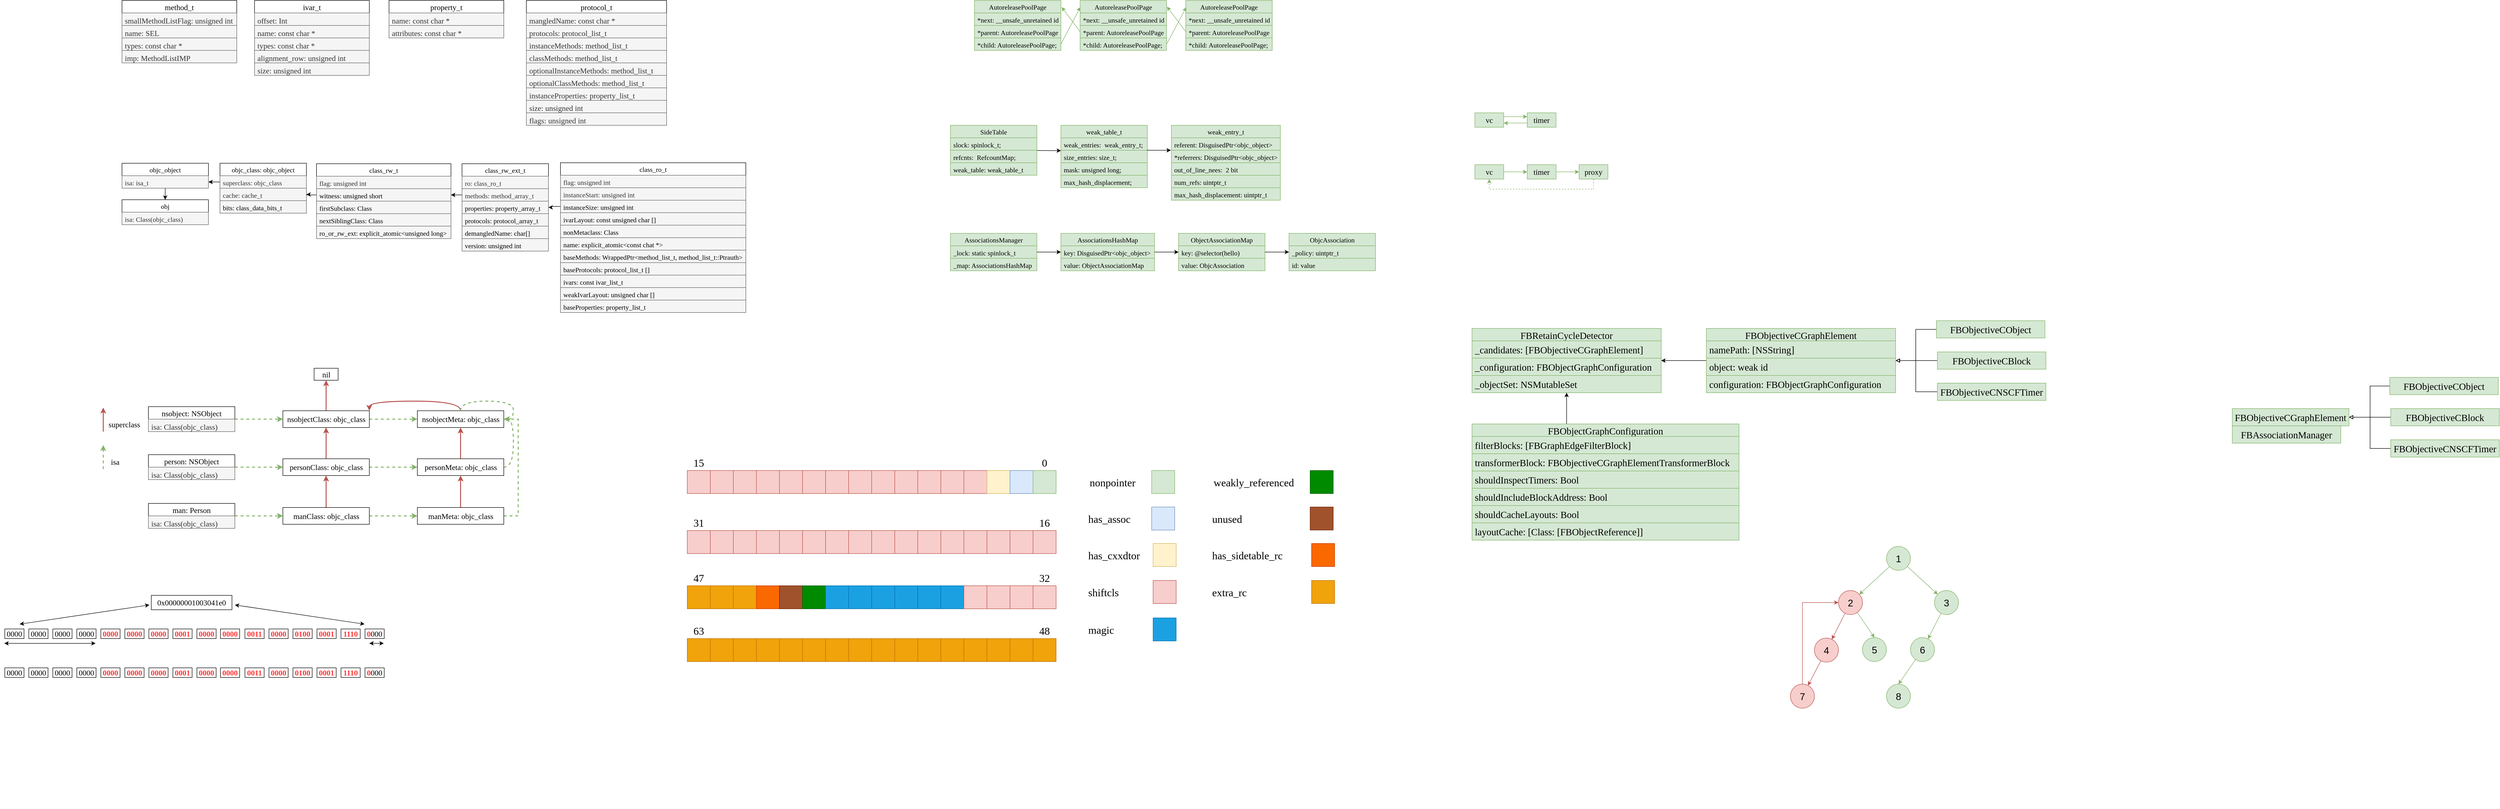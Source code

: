 <mxfile version="21.6.8" type="github">
  <diagram id="u0rdx8rHvjp24UAevguv" name="第 1 页">
    <mxGraphModel dx="2308" dy="1028" grid="0" gridSize="10" guides="1" tooltips="1" connect="1" arrows="1" fold="1" page="0" pageScale="1" pageWidth="827" pageHeight="1169" math="0" shadow="0">
      <root>
        <mxCell id="0" />
        <mxCell id="1" parent="0" />
        <mxCell id="bdZlpHLl_n6nNWDZMnuX-60" value="obj" style="swimlane;fontStyle=0;childLayout=stackLayout;horizontal=1;startSize=26;fillColor=none;horizontalStack=0;resizeParent=1;resizeParentMax=0;resizeLast=0;collapsible=1;marginBottom=0;strokeWidth=1;fontFamily=Times New Roman;fontSize=14;" parent="1" vertex="1">
          <mxGeometry x="205" y="456" width="180" height="52" as="geometry" />
        </mxCell>
        <mxCell id="bdZlpHLl_n6nNWDZMnuX-61" value="isa: Class(objc_class)" style="text;strokeColor=#666666;fillColor=#f5f5f5;align=left;verticalAlign=top;spacingLeft=4;spacingRight=4;overflow=hidden;rotatable=0;points=[[0,0.5],[1,0.5]];portConstraint=eastwest;fontColor=#333333;fontFamily=Times New Roman;fontSize=14;" parent="bdZlpHLl_n6nNWDZMnuX-60" vertex="1">
          <mxGeometry y="26" width="180" height="26" as="geometry" />
        </mxCell>
        <mxCell id="bdZlpHLl_n6nNWDZMnuX-70" value="objc_class: objc_object" style="swimlane;fontStyle=0;childLayout=stackLayout;horizontal=1;startSize=26;fillColor=none;horizontalStack=0;resizeParent=1;resizeParentMax=0;resizeLast=0;collapsible=1;marginBottom=0;strokeWidth=1;fontFamily=Times New Roman;fontSize=14;" parent="1" vertex="1">
          <mxGeometry x="409" y="380" width="180" height="104" as="geometry" />
        </mxCell>
        <mxCell id="bdZlpHLl_n6nNWDZMnuX-71" value="superclass: objc_class&#xa;" style="text;strokeColor=#666666;fillColor=#f5f5f5;align=left;verticalAlign=top;spacingLeft=4;spacingRight=4;overflow=hidden;rotatable=0;points=[[0,0.5],[1,0.5]];portConstraint=eastwest;fontColor=#333333;fontFamily=Times New Roman;fontSize=14;" parent="bdZlpHLl_n6nNWDZMnuX-70" vertex="1">
          <mxGeometry y="26" width="180" height="26" as="geometry" />
        </mxCell>
        <mxCell id="bdZlpHLl_n6nNWDZMnuX-72" value="cache: cache_t" style="text;strokeColor=#666666;fillColor=#f5f5f5;align=left;verticalAlign=top;spacingLeft=4;spacingRight=4;overflow=hidden;rotatable=0;points=[[0,0.5],[1,0.5]];portConstraint=eastwest;fontColor=#333333;fontFamily=Times New Roman;fontSize=14;" parent="bdZlpHLl_n6nNWDZMnuX-70" vertex="1">
          <mxGeometry y="52" width="180" height="26" as="geometry" />
        </mxCell>
        <mxCell id="bdZlpHLl_n6nNWDZMnuX-73" value="bits: class_data_bits_t" style="text;strokeColor=#666666;fillColor=#f5f5f5;align=left;verticalAlign=top;spacingLeft=4;spacingRight=4;overflow=hidden;rotatable=0;points=[[0,0.5],[1,0.5]];portConstraint=eastwest;fontColor=default;fontFamily=Times New Roman;fontSize=14;" parent="bdZlpHLl_n6nNWDZMnuX-70" vertex="1">
          <mxGeometry y="78" width="180" height="26" as="geometry" />
        </mxCell>
        <mxCell id="bdZlpHLl_n6nNWDZMnuX-74" value="class_rw_t" style="swimlane;fontStyle=0;childLayout=stackLayout;horizontal=1;startSize=26;fillColor=none;horizontalStack=0;resizeParent=1;resizeParentMax=0;resizeLast=0;collapsible=1;marginBottom=0;strokeWidth=1;fontFamily=Times New Roman;fontSize=14;" parent="1" vertex="1">
          <mxGeometry x="610" y="381" width="280" height="156" as="geometry" />
        </mxCell>
        <mxCell id="bdZlpHLl_n6nNWDZMnuX-75" value="flag: unsigned int" style="text;strokeColor=#666666;fillColor=#f5f5f5;align=left;verticalAlign=top;spacingLeft=4;spacingRight=4;overflow=hidden;rotatable=0;points=[[0,0.5],[1,0.5]];portConstraint=eastwest;fontColor=#333333;fontFamily=Times New Roman;fontSize=14;" parent="bdZlpHLl_n6nNWDZMnuX-74" vertex="1">
          <mxGeometry y="26" width="280" height="26" as="geometry" />
        </mxCell>
        <mxCell id="bdZlpHLl_n6nNWDZMnuX-77" value="witness: unsigned short" style="text;strokeColor=#666666;fillColor=#f5f5f5;align=left;verticalAlign=top;spacingLeft=4;spacingRight=4;overflow=hidden;rotatable=0;points=[[0,0.5],[1,0.5]];portConstraint=eastwest;fontColor=default;fontFamily=Times New Roman;fontSize=14;" parent="bdZlpHLl_n6nNWDZMnuX-74" vertex="1">
          <mxGeometry y="52" width="280" height="26" as="geometry" />
        </mxCell>
        <mxCell id="bdZlpHLl_n6nNWDZMnuX-99" value="firstSubclass: Class" style="text;strokeColor=#666666;fillColor=#f5f5f5;align=left;verticalAlign=top;spacingLeft=4;spacingRight=4;overflow=hidden;rotatable=0;points=[[0,0.5],[1,0.5]];portConstraint=eastwest;fontColor=default;fontFamily=Times New Roman;fontSize=14;" parent="bdZlpHLl_n6nNWDZMnuX-74" vertex="1">
          <mxGeometry y="78" width="280" height="26" as="geometry" />
        </mxCell>
        <mxCell id="bdZlpHLl_n6nNWDZMnuX-100" value="nextSiblingClass: Class" style="text;strokeColor=#666666;fillColor=#f5f5f5;align=left;verticalAlign=top;spacingLeft=4;spacingRight=4;overflow=hidden;rotatable=0;points=[[0,0.5],[1,0.5]];portConstraint=eastwest;fontColor=default;fontFamily=Times New Roman;fontSize=14;" parent="bdZlpHLl_n6nNWDZMnuX-74" vertex="1">
          <mxGeometry y="104" width="280" height="26" as="geometry" />
        </mxCell>
        <mxCell id="Mu5xaPjwoIpwzX2P3Aqr-9" value="ro_or_rw_ext: explicit_atomic&lt;unsigned long&gt;" style="text;strokeColor=#666666;fillColor=#f5f5f5;align=left;verticalAlign=top;spacingLeft=4;spacingRight=4;overflow=hidden;rotatable=0;points=[[0,0.5],[1,0.5]];portConstraint=eastwest;fontColor=default;fontFamily=Times New Roman;fontSize=14;" parent="bdZlpHLl_n6nNWDZMnuX-74" vertex="1">
          <mxGeometry y="130" width="280" height="26" as="geometry" />
        </mxCell>
        <mxCell id="bdZlpHLl_n6nNWDZMnuX-78" value="class_rw_ext_t" style="swimlane;fontStyle=0;childLayout=stackLayout;horizontal=1;startSize=26;fillColor=none;horizontalStack=0;resizeParent=1;resizeParentMax=0;resizeLast=0;collapsible=1;marginBottom=0;strokeWidth=1;fontFamily=Times New Roman;fontSize=14;" parent="1" vertex="1">
          <mxGeometry x="913" y="381" width="180" height="182" as="geometry" />
        </mxCell>
        <mxCell id="bdZlpHLl_n6nNWDZMnuX-79" value="ro: class_ro_t" style="text;strokeColor=#666666;fillColor=#f5f5f5;align=left;verticalAlign=top;spacingLeft=4;spacingRight=4;overflow=hidden;rotatable=0;points=[[0,0.5],[1,0.5]];portConstraint=eastwest;fontColor=#333333;fontFamily=Times New Roman;fontSize=14;" parent="bdZlpHLl_n6nNWDZMnuX-78" vertex="1">
          <mxGeometry y="26" width="180" height="26" as="geometry" />
        </mxCell>
        <mxCell id="bdZlpHLl_n6nNWDZMnuX-80" value="methods: method_array_t" style="text;strokeColor=#666666;fillColor=#f5f5f5;align=left;verticalAlign=top;spacingLeft=4;spacingRight=4;overflow=hidden;rotatable=0;points=[[0,0.5],[1,0.5]];portConstraint=eastwest;fontColor=#333333;fontFamily=Times New Roman;fontSize=14;" parent="bdZlpHLl_n6nNWDZMnuX-78" vertex="1">
          <mxGeometry y="52" width="180" height="26" as="geometry" />
        </mxCell>
        <mxCell id="bdZlpHLl_n6nNWDZMnuX-81" value="properties: property_array_t" style="text;strokeColor=#666666;fillColor=#f5f5f5;align=left;verticalAlign=top;spacingLeft=4;spacingRight=4;overflow=hidden;rotatable=0;points=[[0,0.5],[1,0.5]];portConstraint=eastwest;fontColor=default;fontFamily=Times New Roman;fontSize=14;" parent="bdZlpHLl_n6nNWDZMnuX-78" vertex="1">
          <mxGeometry y="78" width="180" height="26" as="geometry" />
        </mxCell>
        <mxCell id="bdZlpHLl_n6nNWDZMnuX-82" value="protocols: protocol_array_t" style="text;strokeColor=#666666;fillColor=#f5f5f5;align=left;verticalAlign=top;spacingLeft=4;spacingRight=4;overflow=hidden;rotatable=0;points=[[0,0.5],[1,0.5]];portConstraint=eastwest;fontColor=default;fontFamily=Times New Roman;fontSize=14;" parent="bdZlpHLl_n6nNWDZMnuX-78" vertex="1">
          <mxGeometry y="104" width="180" height="26" as="geometry" />
        </mxCell>
        <mxCell id="bdZlpHLl_n6nNWDZMnuX-83" value="demangledName: char[]" style="text;strokeColor=#666666;fillColor=#f5f5f5;align=left;verticalAlign=top;spacingLeft=4;spacingRight=4;overflow=hidden;rotatable=0;points=[[0,0.5],[1,0.5]];portConstraint=eastwest;fontColor=default;fontFamily=Times New Roman;fontSize=14;" parent="bdZlpHLl_n6nNWDZMnuX-78" vertex="1">
          <mxGeometry y="130" width="180" height="26" as="geometry" />
        </mxCell>
        <mxCell id="bdZlpHLl_n6nNWDZMnuX-84" value="version: unsigned int" style="text;strokeColor=#666666;fillColor=#f5f5f5;align=left;verticalAlign=top;spacingLeft=4;spacingRight=4;overflow=hidden;rotatable=0;points=[[0,0.5],[1,0.5]];portConstraint=eastwest;fontColor=default;fontFamily=Times New Roman;fontSize=14;" parent="bdZlpHLl_n6nNWDZMnuX-78" vertex="1">
          <mxGeometry y="156" width="180" height="26" as="geometry" />
        </mxCell>
        <mxCell id="bdZlpHLl_n6nNWDZMnuX-85" value="class_ro_t" style="swimlane;fontStyle=0;childLayout=stackLayout;horizontal=1;startSize=26;fillColor=none;horizontalStack=0;resizeParent=1;resizeParentMax=0;resizeLast=0;collapsible=1;marginBottom=0;strokeWidth=1;fontFamily=Times New Roman;fontSize=14;" parent="1" vertex="1">
          <mxGeometry x="1118" y="379" width="386" height="312" as="geometry" />
        </mxCell>
        <mxCell id="bdZlpHLl_n6nNWDZMnuX-86" value="flag: unsigned int" style="text;strokeColor=#666666;fillColor=#f5f5f5;align=left;verticalAlign=top;spacingLeft=4;spacingRight=4;overflow=hidden;rotatable=0;points=[[0,0.5],[1,0.5]];portConstraint=eastwest;fontColor=#333333;fontFamily=Times New Roman;fontSize=14;" parent="bdZlpHLl_n6nNWDZMnuX-85" vertex="1">
          <mxGeometry y="26" width="386" height="26" as="geometry" />
        </mxCell>
        <mxCell id="bdZlpHLl_n6nNWDZMnuX-87" value="instanceStart: unsigned int" style="text;strokeColor=#666666;fillColor=#f5f5f5;align=left;verticalAlign=top;spacingLeft=4;spacingRight=4;overflow=hidden;rotatable=0;points=[[0,0.5],[1,0.5]];portConstraint=eastwest;fontColor=#333333;fontFamily=Times New Roman;fontSize=14;" parent="bdZlpHLl_n6nNWDZMnuX-85" vertex="1">
          <mxGeometry y="52" width="386" height="26" as="geometry" />
        </mxCell>
        <mxCell id="bdZlpHLl_n6nNWDZMnuX-88" value="instanceSize: unsigned int" style="text;strokeColor=#666666;fillColor=#f5f5f5;align=left;verticalAlign=top;spacingLeft=4;spacingRight=4;overflow=hidden;rotatable=0;points=[[0,0.5],[1,0.5]];portConstraint=eastwest;fontColor=default;fontFamily=Times New Roman;fontSize=14;" parent="bdZlpHLl_n6nNWDZMnuX-85" vertex="1">
          <mxGeometry y="78" width="386" height="26" as="geometry" />
        </mxCell>
        <mxCell id="bdZlpHLl_n6nNWDZMnuX-89" value="ivarLayout: const unsigned char []" style="text;strokeColor=#666666;fillColor=#f5f5f5;align=left;verticalAlign=top;spacingLeft=4;spacingRight=4;overflow=hidden;rotatable=0;points=[[0,0.5],[1,0.5]];portConstraint=eastwest;fontColor=default;fontFamily=Times New Roman;fontSize=14;" parent="bdZlpHLl_n6nNWDZMnuX-85" vertex="1">
          <mxGeometry y="104" width="386" height="26" as="geometry" />
        </mxCell>
        <mxCell id="bdZlpHLl_n6nNWDZMnuX-90" value="nonMetaclass: Class" style="text;strokeColor=#666666;fillColor=#f5f5f5;align=left;verticalAlign=top;spacingLeft=4;spacingRight=4;overflow=hidden;rotatable=0;points=[[0,0.5],[1,0.5]];portConstraint=eastwest;fontColor=default;fontFamily=Times New Roman;fontSize=14;" parent="bdZlpHLl_n6nNWDZMnuX-85" vertex="1">
          <mxGeometry y="130" width="386" height="26" as="geometry" />
        </mxCell>
        <mxCell id="bdZlpHLl_n6nNWDZMnuX-91" value="name: explicit_atomic&lt;const chat *&gt;" style="text;strokeColor=#666666;fillColor=#f5f5f5;align=left;verticalAlign=top;spacingLeft=4;spacingRight=4;overflow=hidden;rotatable=0;points=[[0,0.5],[1,0.5]];portConstraint=eastwest;fontColor=default;fontFamily=Times New Roman;fontSize=14;" parent="bdZlpHLl_n6nNWDZMnuX-85" vertex="1">
          <mxGeometry y="156" width="386" height="26" as="geometry" />
        </mxCell>
        <mxCell id="bdZlpHLl_n6nNWDZMnuX-92" value="baseMethods: WrappedPtr&lt;method_list_t, method_list_t::Ptrauth&gt;" style="text;strokeColor=#666666;fillColor=#f5f5f5;align=left;verticalAlign=top;spacingLeft=4;spacingRight=4;overflow=hidden;rotatable=0;points=[[0,0.5],[1,0.5]];portConstraint=eastwest;fontColor=default;fontFamily=Times New Roman;fontSize=14;" parent="bdZlpHLl_n6nNWDZMnuX-85" vertex="1">
          <mxGeometry y="182" width="386" height="26" as="geometry" />
        </mxCell>
        <mxCell id="bdZlpHLl_n6nNWDZMnuX-93" value="baseProtocols: protocol_list_t []" style="text;strokeColor=#666666;fillColor=#f5f5f5;align=left;verticalAlign=top;spacingLeft=4;spacingRight=4;overflow=hidden;rotatable=0;points=[[0,0.5],[1,0.5]];portConstraint=eastwest;fontColor=default;fontFamily=Times New Roman;fontSize=14;" parent="bdZlpHLl_n6nNWDZMnuX-85" vertex="1">
          <mxGeometry y="208" width="386" height="26" as="geometry" />
        </mxCell>
        <mxCell id="bdZlpHLl_n6nNWDZMnuX-94" value="ivars: const ivar_list_t" style="text;strokeColor=#666666;fillColor=#f5f5f5;align=left;verticalAlign=top;spacingLeft=4;spacingRight=4;overflow=hidden;rotatable=0;points=[[0,0.5],[1,0.5]];portConstraint=eastwest;fontColor=default;fontFamily=Times New Roman;fontSize=14;" parent="bdZlpHLl_n6nNWDZMnuX-85" vertex="1">
          <mxGeometry y="234" width="386" height="26" as="geometry" />
        </mxCell>
        <mxCell id="bdZlpHLl_n6nNWDZMnuX-95" value="weakIvarLayout: unsigned char []" style="text;strokeColor=#666666;fillColor=#f5f5f5;align=left;verticalAlign=top;spacingLeft=4;spacingRight=4;overflow=hidden;rotatable=0;points=[[0,0.5],[1,0.5]];portConstraint=eastwest;fontColor=default;fontFamily=Times New Roman;fontSize=14;" parent="bdZlpHLl_n6nNWDZMnuX-85" vertex="1">
          <mxGeometry y="260" width="386" height="26" as="geometry" />
        </mxCell>
        <mxCell id="bdZlpHLl_n6nNWDZMnuX-96" value="baseProperties: property_list_t" style="text;strokeColor=#666666;fillColor=#f5f5f5;align=left;verticalAlign=top;spacingLeft=4;spacingRight=4;overflow=hidden;rotatable=0;points=[[0,0.5],[1,0.5]];portConstraint=eastwest;fontColor=default;fontFamily=Times New Roman;fontSize=14;" parent="bdZlpHLl_n6nNWDZMnuX-85" vertex="1">
          <mxGeometry y="286" width="386" height="26" as="geometry" />
        </mxCell>
        <mxCell id="Mu5xaPjwoIpwzX2P3Aqr-6" style="edgeStyle=orthogonalEdgeStyle;rounded=0;orthogonalLoop=1;jettySize=auto;html=1;entryX=0.5;entryY=0;entryDx=0;entryDy=0;" parent="1" source="bdZlpHLl_n6nNWDZMnuX-101" target="bdZlpHLl_n6nNWDZMnuX-60" edge="1">
          <mxGeometry relative="1" as="geometry" />
        </mxCell>
        <mxCell id="bdZlpHLl_n6nNWDZMnuX-101" value="objc_object" style="swimlane;fontStyle=0;childLayout=stackLayout;horizontal=1;startSize=26;fillColor=none;horizontalStack=0;resizeParent=1;resizeParentMax=0;resizeLast=0;collapsible=1;marginBottom=0;strokeWidth=1;fontFamily=Times New Roman;fontSize=14;" parent="1" vertex="1">
          <mxGeometry x="205" y="380" width="180" height="52" as="geometry" />
        </mxCell>
        <mxCell id="bdZlpHLl_n6nNWDZMnuX-102" value="isa: isa_t" style="text;strokeColor=#666666;fillColor=#f5f5f5;align=left;verticalAlign=top;spacingLeft=4;spacingRight=4;overflow=hidden;rotatable=0;points=[[0,0.5],[1,0.5]];portConstraint=eastwest;fontColor=#333333;fontFamily=Times New Roman;fontSize=14;" parent="bdZlpHLl_n6nNWDZMnuX-101" vertex="1">
          <mxGeometry y="26" width="180" height="26" as="geometry" />
        </mxCell>
        <mxCell id="Fj1bwM7Rxj8-xUinmKX4-24" style="edgeStyle=orthogonalEdgeStyle;curved=1;rounded=0;orthogonalLoop=1;jettySize=auto;html=1;dashed=1;fontFamily=Times New Roman;fontSize=16;strokeWidth=2;fillColor=#d5e8d4;strokeColor=#82b366;" parent="1" source="Fj1bwM7Rxj8-xUinmKX4-1" target="Fj1bwM7Rxj8-xUinmKX4-13" edge="1">
          <mxGeometry relative="1" as="geometry" />
        </mxCell>
        <mxCell id="Fj1bwM7Rxj8-xUinmKX4-1" value="man: Person" style="swimlane;fontStyle=0;childLayout=stackLayout;horizontal=1;startSize=26;fillColor=none;horizontalStack=0;resizeParent=1;resizeParentMax=0;resizeLast=0;collapsible=1;marginBottom=0;strokeWidth=1;fontFamily=Times New Roman;fontSize=16;" parent="1" vertex="1">
          <mxGeometry x="260" y="1088.5" width="180" height="52" as="geometry" />
        </mxCell>
        <mxCell id="Fj1bwM7Rxj8-xUinmKX4-2" value="isa: Class(objc_class)" style="text;strokeColor=#666666;fillColor=#f5f5f5;align=left;verticalAlign=top;spacingLeft=4;spacingRight=4;overflow=hidden;rotatable=0;points=[[0,0.5],[1,0.5]];portConstraint=eastwest;fontColor=#333333;fontFamily=Times New Roman;fontSize=16;" parent="Fj1bwM7Rxj8-xUinmKX4-1" vertex="1">
          <mxGeometry y="26" width="180" height="26" as="geometry" />
        </mxCell>
        <mxCell id="Fj1bwM7Rxj8-xUinmKX4-21" style="edgeStyle=orthogonalEdgeStyle;orthogonalLoop=1;jettySize=auto;html=1;dashed=1;fontFamily=Times New Roman;fontSize=16;strokeWidth=2;curved=1;strokeColor=#82b366;fillColor=#d5e8d4;" parent="1" source="Fj1bwM7Rxj8-xUinmKX4-3" target="Fj1bwM7Rxj8-xUinmKX4-16" edge="1">
          <mxGeometry relative="1" as="geometry" />
        </mxCell>
        <mxCell id="Fj1bwM7Rxj8-xUinmKX4-3" value="nsobject: NSObject" style="swimlane;fontStyle=0;childLayout=stackLayout;horizontal=1;startSize=26;fillColor=none;horizontalStack=0;resizeParent=1;resizeParentMax=0;resizeLast=0;collapsible=1;marginBottom=0;strokeWidth=1;fontFamily=Times New Roman;fontSize=16;" parent="1" vertex="1">
          <mxGeometry x="260" y="887" width="180" height="52" as="geometry" />
        </mxCell>
        <mxCell id="Fj1bwM7Rxj8-xUinmKX4-4" value="isa: Class(objc_class)" style="text;strokeColor=#666666;fillColor=#f5f5f5;align=left;verticalAlign=top;spacingLeft=4;spacingRight=4;overflow=hidden;rotatable=0;points=[[0,0.5],[1,0.5]];portConstraint=eastwest;fontColor=#333333;fontFamily=Times New Roman;fontSize=16;" parent="Fj1bwM7Rxj8-xUinmKX4-3" vertex="1">
          <mxGeometry y="26" width="180" height="26" as="geometry" />
        </mxCell>
        <mxCell id="Fj1bwM7Rxj8-xUinmKX4-23" style="edgeStyle=orthogonalEdgeStyle;curved=1;rounded=0;orthogonalLoop=1;jettySize=auto;html=1;dashed=1;fontFamily=Times New Roman;fontSize=16;strokeWidth=2;fillColor=#d5e8d4;strokeColor=#82b366;" parent="1" source="Fj1bwM7Rxj8-xUinmKX4-5" target="Fj1bwM7Rxj8-xUinmKX4-14" edge="1">
          <mxGeometry relative="1" as="geometry" />
        </mxCell>
        <mxCell id="Fj1bwM7Rxj8-xUinmKX4-5" value="person: NSObject" style="swimlane;fontStyle=0;childLayout=stackLayout;horizontal=1;startSize=26;fillColor=none;horizontalStack=0;resizeParent=1;resizeParentMax=0;resizeLast=0;collapsible=1;marginBottom=0;strokeWidth=1;fontFamily=Times New Roman;fontSize=16;" parent="1" vertex="1">
          <mxGeometry x="260" y="987" width="180" height="52" as="geometry" />
        </mxCell>
        <mxCell id="Fj1bwM7Rxj8-xUinmKX4-6" value="isa: Class(objc_class)" style="text;strokeColor=#666666;fillColor=#f5f5f5;align=left;verticalAlign=top;spacingLeft=4;spacingRight=4;overflow=hidden;rotatable=0;points=[[0,0.5],[1,0.5]];portConstraint=eastwest;fontColor=#333333;fontFamily=Times New Roman;fontSize=16;" parent="Fj1bwM7Rxj8-xUinmKX4-5" vertex="1">
          <mxGeometry y="26" width="180" height="26" as="geometry" />
        </mxCell>
        <mxCell id="Fj1bwM7Rxj8-xUinmKX4-27" style="edgeStyle=orthogonalEdgeStyle;curved=1;rounded=0;orthogonalLoop=1;jettySize=auto;html=1;dashed=1;fontFamily=Times New Roman;fontSize=16;fillColor=#d5e8d4;strokeColor=#82b366;strokeWidth=2;" parent="1" source="Fj1bwM7Rxj8-xUinmKX4-13" target="Fj1bwM7Rxj8-xUinmKX4-17" edge="1">
          <mxGeometry relative="1" as="geometry" />
        </mxCell>
        <mxCell id="Fj1bwM7Rxj8-xUinmKX4-31" style="edgeStyle=orthogonalEdgeStyle;curved=1;orthogonalLoop=1;jettySize=auto;html=1;entryX=0.5;entryY=1;entryDx=0;entryDy=0;fontFamily=Times New Roman;fontSize=16;strokeColor=#b85450;strokeWidth=2;fillColor=#f8cecc;" parent="1" source="Fj1bwM7Rxj8-xUinmKX4-13" target="Fj1bwM7Rxj8-xUinmKX4-14" edge="1">
          <mxGeometry relative="1" as="geometry" />
        </mxCell>
        <mxCell id="Fj1bwM7Rxj8-xUinmKX4-13" value="manClass: objc_class" style="html=1;fontSize=16;fontFamily=Times New Roman;" parent="1" vertex="1">
          <mxGeometry x="540" y="1097" width="180" height="35" as="geometry" />
        </mxCell>
        <mxCell id="Fj1bwM7Rxj8-xUinmKX4-26" style="edgeStyle=orthogonalEdgeStyle;curved=1;rounded=0;orthogonalLoop=1;jettySize=auto;html=1;entryX=0;entryY=0.5;entryDx=0;entryDy=0;dashed=1;fontFamily=Times New Roman;fontSize=16;fillColor=#d5e8d4;strokeColor=#82b366;strokeWidth=2;" parent="1" source="Fj1bwM7Rxj8-xUinmKX4-14" target="Fj1bwM7Rxj8-xUinmKX4-18" edge="1">
          <mxGeometry relative="1" as="geometry" />
        </mxCell>
        <mxCell id="Fj1bwM7Rxj8-xUinmKX4-32" style="edgeStyle=orthogonalEdgeStyle;curved=1;orthogonalLoop=1;jettySize=auto;html=1;entryX=0.5;entryY=1;entryDx=0;entryDy=0;fontFamily=Times New Roman;fontSize=16;strokeColor=#b85450;strokeWidth=2;fillColor=#f8cecc;" parent="1" source="Fj1bwM7Rxj8-xUinmKX4-14" target="Fj1bwM7Rxj8-xUinmKX4-16" edge="1">
          <mxGeometry relative="1" as="geometry" />
        </mxCell>
        <mxCell id="Fj1bwM7Rxj8-xUinmKX4-14" value="personClass: objc_class" style="html=1;fontSize=16;fontFamily=Times New Roman;" parent="1" vertex="1">
          <mxGeometry x="540" y="995.5" width="180" height="35" as="geometry" />
        </mxCell>
        <mxCell id="Fj1bwM7Rxj8-xUinmKX4-25" style="edgeStyle=orthogonalEdgeStyle;curved=1;rounded=0;orthogonalLoop=1;jettySize=auto;html=1;dashed=1;fontFamily=Times New Roman;fontSize=16;strokeWidth=2;fillColor=#d5e8d4;strokeColor=#82b366;" parent="1" source="Fj1bwM7Rxj8-xUinmKX4-16" target="Fj1bwM7Rxj8-xUinmKX4-19" edge="1">
          <mxGeometry relative="1" as="geometry" />
        </mxCell>
        <mxCell id="Fj1bwM7Rxj8-xUinmKX4-37" value="" style="edgeStyle=orthogonalEdgeStyle;curved=1;orthogonalLoop=1;jettySize=auto;html=1;fontFamily=Times New Roman;fontSize=16;strokeColor=#b85450;strokeWidth=2;fillColor=#f8cecc;" parent="1" source="Fj1bwM7Rxj8-xUinmKX4-16" target="Fj1bwM7Rxj8-xUinmKX4-36" edge="1">
          <mxGeometry relative="1" as="geometry" />
        </mxCell>
        <mxCell id="Fj1bwM7Rxj8-xUinmKX4-16" value="nsobjectClass: objc_class" style="html=1;fontSize=16;fontFamily=Times New Roman;" parent="1" vertex="1">
          <mxGeometry x="540" y="895.5" width="180" height="35" as="geometry" />
        </mxCell>
        <mxCell id="Fj1bwM7Rxj8-xUinmKX4-29" style="edgeStyle=entityRelationEdgeStyle;rounded=0;orthogonalLoop=1;jettySize=auto;html=1;entryX=1;entryY=0.5;entryDx=0;entryDy=0;dashed=1;fontFamily=Times New Roman;fontSize=16;strokeWidth=2;fillColor=#d5e8d4;strokeColor=#82b366;" parent="1" source="Fj1bwM7Rxj8-xUinmKX4-17" target="Fj1bwM7Rxj8-xUinmKX4-19" edge="1">
          <mxGeometry relative="1" as="geometry" />
        </mxCell>
        <mxCell id="Fj1bwM7Rxj8-xUinmKX4-34" style="edgeStyle=orthogonalEdgeStyle;curved=1;orthogonalLoop=1;jettySize=auto;html=1;entryX=0.5;entryY=1;entryDx=0;entryDy=0;fontFamily=Times New Roman;fontSize=16;strokeColor=#b85450;strokeWidth=2;fillColor=#f8cecc;" parent="1" source="Fj1bwM7Rxj8-xUinmKX4-17" target="Fj1bwM7Rxj8-xUinmKX4-18" edge="1">
          <mxGeometry relative="1" as="geometry" />
        </mxCell>
        <mxCell id="Fj1bwM7Rxj8-xUinmKX4-17" value="manMeta: objc_class" style="html=1;fontSize=16;fontFamily=Times New Roman;" parent="1" vertex="1">
          <mxGeometry x="820" y="1097" width="180" height="35" as="geometry" />
        </mxCell>
        <mxCell id="Fj1bwM7Rxj8-xUinmKX4-28" style="edgeStyle=orthogonalEdgeStyle;curved=1;rounded=0;orthogonalLoop=1;jettySize=auto;html=1;entryX=1;entryY=0.5;entryDx=0;entryDy=0;dashed=1;fontFamily=Times New Roman;fontSize=16;exitX=1;exitY=0.5;exitDx=0;exitDy=0;fillColor=#d5e8d4;strokeColor=#82b366;strokeWidth=2;" parent="1" source="Fj1bwM7Rxj8-xUinmKX4-18" target="Fj1bwM7Rxj8-xUinmKX4-19" edge="1">
          <mxGeometry relative="1" as="geometry" />
        </mxCell>
        <mxCell id="Fj1bwM7Rxj8-xUinmKX4-33" style="edgeStyle=orthogonalEdgeStyle;curved=1;orthogonalLoop=1;jettySize=auto;html=1;entryX=0.5;entryY=1;entryDx=0;entryDy=0;fontFamily=Times New Roman;fontSize=16;strokeColor=#b85450;strokeWidth=2;fillColor=#f8cecc;" parent="1" source="Fj1bwM7Rxj8-xUinmKX4-18" target="Fj1bwM7Rxj8-xUinmKX4-19" edge="1">
          <mxGeometry relative="1" as="geometry" />
        </mxCell>
        <mxCell id="Fj1bwM7Rxj8-xUinmKX4-18" value="personMeta: objc_class" style="html=1;fontSize=16;fontFamily=Times New Roman;" parent="1" vertex="1">
          <mxGeometry x="820" y="995.5" width="180" height="35" as="geometry" />
        </mxCell>
        <mxCell id="Fj1bwM7Rxj8-xUinmKX4-35" style="edgeStyle=orthogonalEdgeStyle;curved=1;orthogonalLoop=1;jettySize=auto;html=1;entryX=1;entryY=0;entryDx=0;entryDy=0;fontFamily=Times New Roman;fontSize=16;strokeColor=#b85450;strokeWidth=2;exitX=0.5;exitY=0;exitDx=0;exitDy=0;fillColor=#f8cecc;" parent="1" source="Fj1bwM7Rxj8-xUinmKX4-19" target="Fj1bwM7Rxj8-xUinmKX4-16" edge="1">
          <mxGeometry relative="1" as="geometry" />
        </mxCell>
        <mxCell id="Fj1bwM7Rxj8-xUinmKX4-19" value="nsobjectMeta: objc_class" style="html=1;fontSize=16;fontFamily=Times New Roman;" parent="1" vertex="1">
          <mxGeometry x="820" y="895.5" width="180" height="35" as="geometry" />
        </mxCell>
        <mxCell id="Fj1bwM7Rxj8-xUinmKX4-30" style="edgeStyle=orthogonalEdgeStyle;curved=1;rounded=0;orthogonalLoop=1;jettySize=auto;html=1;entryX=1;entryY=0.5;entryDx=0;entryDy=0;dashed=1;fontFamily=Times New Roman;fontSize=16;fillColor=#d5e8d4;strokeColor=#82b366;strokeWidth=2;" parent="1" source="Fj1bwM7Rxj8-xUinmKX4-19" target="Fj1bwM7Rxj8-xUinmKX4-19" edge="1">
          <mxGeometry relative="1" as="geometry" />
        </mxCell>
        <mxCell id="Fj1bwM7Rxj8-xUinmKX4-36" value="nil" style="html=1;fontSize=16;fontFamily=Times New Roman;" parent="1" vertex="1">
          <mxGeometry x="605" y="807" width="50" height="25" as="geometry" />
        </mxCell>
        <mxCell id="Fj1bwM7Rxj8-xUinmKX4-38" style="edgeStyle=orthogonalEdgeStyle;curved=1;orthogonalLoop=1;jettySize=auto;html=1;fontFamily=Times New Roman;fontSize=16;strokeColor=#b85450;strokeWidth=2;fillColor=#f8cecc;" parent="1" edge="1">
          <mxGeometry relative="1" as="geometry">
            <mxPoint x="166" y="939" as="sourcePoint" />
            <mxPoint x="166" y="889" as="targetPoint" />
          </mxGeometry>
        </mxCell>
        <mxCell id="Fj1bwM7Rxj8-xUinmKX4-39" value="superclass" style="text;html=1;strokeColor=none;fillColor=none;align=center;verticalAlign=middle;whiteSpace=wrap;rounded=0;fontFamily=Times New Roman;fontSize=16;" parent="1" vertex="1">
          <mxGeometry x="180" y="909" width="60" height="30" as="geometry" />
        </mxCell>
        <mxCell id="Fj1bwM7Rxj8-xUinmKX4-40" style="edgeStyle=orthogonalEdgeStyle;curved=1;orthogonalLoop=1;jettySize=auto;html=1;fontFamily=Times New Roman;fontSize=16;strokeColor=#82b366;strokeWidth=2;fillColor=#d5e8d4;dashed=1;" parent="1" edge="1">
          <mxGeometry relative="1" as="geometry">
            <mxPoint x="166" y="1017" as="sourcePoint" />
            <mxPoint x="166" y="967" as="targetPoint" />
          </mxGeometry>
        </mxCell>
        <mxCell id="Fj1bwM7Rxj8-xUinmKX4-41" value="isa" style="text;html=1;strokeColor=none;fillColor=none;align=left;verticalAlign=middle;whiteSpace=wrap;rounded=0;fontFamily=Times New Roman;fontSize=16;" parent="1" vertex="1">
          <mxGeometry x="180" y="987" width="60" height="30" as="geometry" />
        </mxCell>
        <mxCell id="Mu5xaPjwoIpwzX2P3Aqr-3" style="edgeStyle=orthogonalEdgeStyle;rounded=0;orthogonalLoop=1;jettySize=auto;html=1;entryX=1;entryY=0.5;entryDx=0;entryDy=0;" parent="1" source="bdZlpHLl_n6nNWDZMnuX-88" target="bdZlpHLl_n6nNWDZMnuX-81" edge="1">
          <mxGeometry relative="1" as="geometry" />
        </mxCell>
        <mxCell id="Mu5xaPjwoIpwzX2P3Aqr-5" style="edgeStyle=orthogonalEdgeStyle;rounded=0;orthogonalLoop=1;jettySize=auto;html=1;entryX=1;entryY=0.5;entryDx=0;entryDy=0;" parent="1" source="bdZlpHLl_n6nNWDZMnuX-71" target="bdZlpHLl_n6nNWDZMnuX-102" edge="1">
          <mxGeometry relative="1" as="geometry" />
        </mxCell>
        <mxCell id="Mu5xaPjwoIpwzX2P3Aqr-7" style="edgeStyle=orthogonalEdgeStyle;rounded=0;orthogonalLoop=1;jettySize=auto;html=1;" parent="1" source="bdZlpHLl_n6nNWDZMnuX-80" target="bdZlpHLl_n6nNWDZMnuX-77" edge="1">
          <mxGeometry relative="1" as="geometry" />
        </mxCell>
        <mxCell id="Mu5xaPjwoIpwzX2P3Aqr-11" style="edgeStyle=orthogonalEdgeStyle;rounded=0;orthogonalLoop=1;jettySize=auto;html=1;entryX=1;entryY=0.5;entryDx=0;entryDy=0;" parent="1" source="bdZlpHLl_n6nNWDZMnuX-77" target="bdZlpHLl_n6nNWDZMnuX-72" edge="1">
          <mxGeometry relative="1" as="geometry" />
        </mxCell>
        <mxCell id="0qPZz_dZkKlf-X5Oar2l-1" value="method_t" style="swimlane;fontStyle=0;childLayout=stackLayout;horizontal=1;startSize=26;fillColor=none;horizontalStack=0;resizeParent=1;resizeParentMax=0;resizeLast=0;collapsible=1;marginBottom=0;strokeWidth=1;fontFamily=Times New Roman;fontSize=16;" parent="1" vertex="1">
          <mxGeometry x="205" y="41" width="239" height="130" as="geometry" />
        </mxCell>
        <mxCell id="0qPZz_dZkKlf-X5Oar2l-2" value="smallMethodListFlag: unsigned int" style="text;strokeColor=#666666;fillColor=#f5f5f5;align=left;verticalAlign=top;spacingLeft=4;spacingRight=4;overflow=hidden;rotatable=0;points=[[0,0.5],[1,0.5]];portConstraint=eastwest;fontColor=#333333;fontFamily=Times New Roman;fontSize=16;" parent="0qPZz_dZkKlf-X5Oar2l-1" vertex="1">
          <mxGeometry y="26" width="239" height="26" as="geometry" />
        </mxCell>
        <mxCell id="0qPZz_dZkKlf-X5Oar2l-3" value="name: SEL&#xa;    " style="text;strokeColor=#666666;fillColor=#f5f5f5;align=left;verticalAlign=top;spacingLeft=4;spacingRight=4;overflow=hidden;rotatable=0;points=[[0,0.5],[1,0.5]];portConstraint=eastwest;fontColor=#333333;fontFamily=Times New Roman;fontSize=16;" parent="0qPZz_dZkKlf-X5Oar2l-1" vertex="1">
          <mxGeometry y="52" width="239" height="26" as="geometry" />
        </mxCell>
        <mxCell id="0qPZz_dZkKlf-X5Oar2l-4" value="types: const char *" style="text;strokeColor=#666666;fillColor=#f5f5f5;align=left;verticalAlign=top;spacingLeft=4;spacingRight=4;overflow=hidden;rotatable=0;points=[[0,0.5],[1,0.5]];portConstraint=eastwest;fontColor=#333333;fontFamily=Times New Roman;fontSize=16;" parent="0qPZz_dZkKlf-X5Oar2l-1" vertex="1">
          <mxGeometry y="78" width="239" height="26" as="geometry" />
        </mxCell>
        <mxCell id="0qPZz_dZkKlf-X5Oar2l-5" value="imp: MethodListIMP" style="text;strokeColor=#666666;fillColor=#f5f5f5;align=left;verticalAlign=top;spacingLeft=4;spacingRight=4;overflow=hidden;rotatable=0;points=[[0,0.5],[1,0.5]];portConstraint=eastwest;fontColor=#333333;fontFamily=Times New Roman;fontSize=16;" parent="0qPZz_dZkKlf-X5Oar2l-1" vertex="1">
          <mxGeometry y="104" width="239" height="26" as="geometry" />
        </mxCell>
        <mxCell id="0qPZz_dZkKlf-X5Oar2l-6" value="ivar_t" style="swimlane;fontStyle=0;childLayout=stackLayout;horizontal=1;startSize=26;fillColor=none;horizontalStack=0;resizeParent=1;resizeParentMax=0;resizeLast=0;collapsible=1;marginBottom=0;strokeWidth=1;fontFamily=Times New Roman;fontSize=16;" parent="1" vertex="1">
          <mxGeometry x="481" y="41" width="239" height="156" as="geometry" />
        </mxCell>
        <mxCell id="0qPZz_dZkKlf-X5Oar2l-7" value="offset: Int" style="text;strokeColor=#666666;fillColor=#f5f5f5;align=left;verticalAlign=top;spacingLeft=4;spacingRight=4;overflow=hidden;rotatable=0;points=[[0,0.5],[1,0.5]];portConstraint=eastwest;fontColor=#333333;fontFamily=Times New Roman;fontSize=16;" parent="0qPZz_dZkKlf-X5Oar2l-6" vertex="1">
          <mxGeometry y="26" width="239" height="26" as="geometry" />
        </mxCell>
        <mxCell id="0qPZz_dZkKlf-X5Oar2l-8" value="name: const char *" style="text;strokeColor=#666666;fillColor=#f5f5f5;align=left;verticalAlign=top;spacingLeft=4;spacingRight=4;overflow=hidden;rotatable=0;points=[[0,0.5],[1,0.5]];portConstraint=eastwest;fontColor=#333333;fontFamily=Times New Roman;fontSize=16;" parent="0qPZz_dZkKlf-X5Oar2l-6" vertex="1">
          <mxGeometry y="52" width="239" height="26" as="geometry" />
        </mxCell>
        <mxCell id="0qPZz_dZkKlf-X5Oar2l-9" value="types: const char *" style="text;strokeColor=#666666;fillColor=#f5f5f5;align=left;verticalAlign=top;spacingLeft=4;spacingRight=4;overflow=hidden;rotatable=0;points=[[0,0.5],[1,0.5]];portConstraint=eastwest;fontColor=#333333;fontFamily=Times New Roman;fontSize=16;" parent="0qPZz_dZkKlf-X5Oar2l-6" vertex="1">
          <mxGeometry y="78" width="239" height="26" as="geometry" />
        </mxCell>
        <mxCell id="0qPZz_dZkKlf-X5Oar2l-10" value="alignment_row: unsigned int" style="text;strokeColor=#666666;fillColor=#f5f5f5;align=left;verticalAlign=top;spacingLeft=4;spacingRight=4;overflow=hidden;rotatable=0;points=[[0,0.5],[1,0.5]];portConstraint=eastwest;fontColor=#333333;fontFamily=Times New Roman;fontSize=16;" parent="0qPZz_dZkKlf-X5Oar2l-6" vertex="1">
          <mxGeometry y="104" width="239" height="26" as="geometry" />
        </mxCell>
        <mxCell id="0qPZz_dZkKlf-X5Oar2l-11" value="size: unsigned int" style="text;strokeColor=#666666;fillColor=#f5f5f5;align=left;verticalAlign=top;spacingLeft=4;spacingRight=4;overflow=hidden;rotatable=0;points=[[0,0.5],[1,0.5]];portConstraint=eastwest;fontColor=#333333;fontFamily=Times New Roman;fontSize=16;" parent="0qPZz_dZkKlf-X5Oar2l-6" vertex="1">
          <mxGeometry y="130" width="239" height="26" as="geometry" />
        </mxCell>
        <mxCell id="0qPZz_dZkKlf-X5Oar2l-12" value="property_t" style="swimlane;fontStyle=0;childLayout=stackLayout;horizontal=1;startSize=26;fillColor=none;horizontalStack=0;resizeParent=1;resizeParentMax=0;resizeLast=0;collapsible=1;marginBottom=0;strokeWidth=1;fontFamily=Times New Roman;fontSize=16;" parent="1" vertex="1">
          <mxGeometry x="761" y="41" width="239" height="78" as="geometry" />
        </mxCell>
        <mxCell id="0qPZz_dZkKlf-X5Oar2l-13" value="name: const char *" style="text;strokeColor=#666666;fillColor=#f5f5f5;align=left;verticalAlign=top;spacingLeft=4;spacingRight=4;overflow=hidden;rotatable=0;points=[[0,0.5],[1,0.5]];portConstraint=eastwest;fontColor=#333333;fontFamily=Times New Roman;fontSize=16;" parent="0qPZz_dZkKlf-X5Oar2l-12" vertex="1">
          <mxGeometry y="26" width="239" height="26" as="geometry" />
        </mxCell>
        <mxCell id="0qPZz_dZkKlf-X5Oar2l-14" value="attributes: const char *" style="text;strokeColor=#666666;fillColor=#f5f5f5;align=left;verticalAlign=top;spacingLeft=4;spacingRight=4;overflow=hidden;rotatable=0;points=[[0,0.5],[1,0.5]];portConstraint=eastwest;fontColor=#333333;fontFamily=Times New Roman;fontSize=16;" parent="0qPZz_dZkKlf-X5Oar2l-12" vertex="1">
          <mxGeometry y="52" width="239" height="26" as="geometry" />
        </mxCell>
        <mxCell id="0qPZz_dZkKlf-X5Oar2l-18" value="protocol_t" style="swimlane;fontStyle=0;childLayout=stackLayout;horizontal=1;startSize=26;fillColor=none;horizontalStack=0;resizeParent=1;resizeParentMax=0;resizeLast=0;collapsible=1;marginBottom=0;strokeWidth=1;fontFamily=Times New Roman;fontSize=16;" parent="1" vertex="1">
          <mxGeometry x="1047" y="41" width="292" height="260" as="geometry" />
        </mxCell>
        <mxCell id="0qPZz_dZkKlf-X5Oar2l-19" value="mangledName: const char *" style="text;strokeColor=#666666;fillColor=#f5f5f5;align=left;verticalAlign=top;spacingLeft=4;spacingRight=4;overflow=hidden;rotatable=0;points=[[0,0.5],[1,0.5]];portConstraint=eastwest;fontColor=#333333;fontFamily=Times New Roman;fontSize=16;" parent="0qPZz_dZkKlf-X5Oar2l-18" vertex="1">
          <mxGeometry y="26" width="292" height="26" as="geometry" />
        </mxCell>
        <mxCell id="0qPZz_dZkKlf-X5Oar2l-20" value="protocols: protocol_list_t    " style="text;strokeColor=#666666;fillColor=#f5f5f5;align=left;verticalAlign=top;spacingLeft=4;spacingRight=4;overflow=hidden;rotatable=0;points=[[0,0.5],[1,0.5]];portConstraint=eastwest;fontColor=#333333;fontFamily=Times New Roman;fontSize=16;" parent="0qPZz_dZkKlf-X5Oar2l-18" vertex="1">
          <mxGeometry y="52" width="292" height="26" as="geometry" />
        </mxCell>
        <mxCell id="0qPZz_dZkKlf-X5Oar2l-21" value="instanceMethods: method_list_t" style="text;strokeColor=#666666;fillColor=#f5f5f5;align=left;verticalAlign=top;spacingLeft=4;spacingRight=4;overflow=hidden;rotatable=0;points=[[0,0.5],[1,0.5]];portConstraint=eastwest;fontColor=#333333;fontFamily=Times New Roman;fontSize=16;" parent="0qPZz_dZkKlf-X5Oar2l-18" vertex="1">
          <mxGeometry y="78" width="292" height="26" as="geometry" />
        </mxCell>
        <mxCell id="0qPZz_dZkKlf-X5Oar2l-22" value="classMethods: method_list_t" style="text;strokeColor=#666666;fillColor=#f5f5f5;align=left;verticalAlign=top;spacingLeft=4;spacingRight=4;overflow=hidden;rotatable=0;points=[[0,0.5],[1,0.5]];portConstraint=eastwest;fontColor=#333333;fontFamily=Times New Roman;fontSize=16;" parent="0qPZz_dZkKlf-X5Oar2l-18" vertex="1">
          <mxGeometry y="104" width="292" height="26" as="geometry" />
        </mxCell>
        <mxCell id="0qPZz_dZkKlf-X5Oar2l-23" value="optionalInstanceMethods: method_list_t" style="text;strokeColor=#666666;fillColor=#f5f5f5;align=left;verticalAlign=top;spacingLeft=4;spacingRight=4;overflow=hidden;rotatable=0;points=[[0,0.5],[1,0.5]];portConstraint=eastwest;fontColor=#333333;fontFamily=Times New Roman;fontSize=16;" parent="0qPZz_dZkKlf-X5Oar2l-18" vertex="1">
          <mxGeometry y="130" width="292" height="26" as="geometry" />
        </mxCell>
        <mxCell id="0qPZz_dZkKlf-X5Oar2l-24" value="optionalClassMethods: method_list_t" style="text;strokeColor=#666666;fillColor=#f5f5f5;align=left;verticalAlign=top;spacingLeft=4;spacingRight=4;overflow=hidden;rotatable=0;points=[[0,0.5],[1,0.5]];portConstraint=eastwest;fontColor=#333333;fontFamily=Times New Roman;fontSize=16;" parent="0qPZz_dZkKlf-X5Oar2l-18" vertex="1">
          <mxGeometry y="156" width="292" height="26" as="geometry" />
        </mxCell>
        <mxCell id="0qPZz_dZkKlf-X5Oar2l-25" value="instanceProperties: property_list_t" style="text;strokeColor=#666666;fillColor=#f5f5f5;align=left;verticalAlign=top;spacingLeft=4;spacingRight=4;overflow=hidden;rotatable=0;points=[[0,0.5],[1,0.5]];portConstraint=eastwest;fontColor=#333333;fontFamily=Times New Roman;fontSize=16;" parent="0qPZz_dZkKlf-X5Oar2l-18" vertex="1">
          <mxGeometry y="182" width="292" height="26" as="geometry" />
        </mxCell>
        <mxCell id="0qPZz_dZkKlf-X5Oar2l-26" value="size: unsigned int" style="text;strokeColor=#666666;fillColor=#f5f5f5;align=left;verticalAlign=top;spacingLeft=4;spacingRight=4;overflow=hidden;rotatable=0;points=[[0,0.5],[1,0.5]];portConstraint=eastwest;fontColor=#333333;fontFamily=Times New Roman;fontSize=16;" parent="0qPZz_dZkKlf-X5Oar2l-18" vertex="1">
          <mxGeometry y="208" width="292" height="26" as="geometry" />
        </mxCell>
        <mxCell id="0qPZz_dZkKlf-X5Oar2l-27" value="flags: unsigned int" style="text;strokeColor=#666666;fillColor=#f5f5f5;align=left;verticalAlign=top;spacingLeft=4;spacingRight=4;overflow=hidden;rotatable=0;points=[[0,0.5],[1,0.5]];portConstraint=eastwest;fontColor=#333333;fontFamily=Times New Roman;fontSize=16;" parent="0qPZz_dZkKlf-X5Oar2l-18" vertex="1">
          <mxGeometry y="234" width="292" height="26" as="geometry" />
        </mxCell>
        <mxCell id="qxqf3j5dPQHxUQp896H7-2" value="0x00000001003041e0" style="text;html=1;strokeColor=default;fillColor=none;align=center;verticalAlign=middle;whiteSpace=wrap;rounded=0;fontFamily=Times New Roman;fontSize=16;" parent="1" vertex="1">
          <mxGeometry x="266" y="1280" width="168" height="30" as="geometry" />
        </mxCell>
        <mxCell id="qxqf3j5dPQHxUQp896H7-3" value="0000" style="rounded=0;whiteSpace=wrap;html=1;fontFamily=Times New Roman;fontSize=16;" parent="1" vertex="1">
          <mxGeometry x="-39" y="1350" width="40" height="20" as="geometry" />
        </mxCell>
        <mxCell id="qxqf3j5dPQHxUQp896H7-4" value="0000" style="rounded=0;whiteSpace=wrap;html=1;fontFamily=Times New Roman;fontSize=16;" parent="1" vertex="1">
          <mxGeometry x="11" y="1350" width="40" height="20" as="geometry" />
        </mxCell>
        <mxCell id="qxqf3j5dPQHxUQp896H7-5" value="0000" style="rounded=0;whiteSpace=wrap;html=1;fontFamily=Times New Roman;fontSize=16;" parent="1" vertex="1">
          <mxGeometry x="61" y="1350" width="40" height="20" as="geometry" />
        </mxCell>
        <mxCell id="qxqf3j5dPQHxUQp896H7-6" value="0000" style="rounded=0;whiteSpace=wrap;html=1;fontFamily=Times New Roman;fontSize=16;" parent="1" vertex="1">
          <mxGeometry x="111" y="1350" width="40" height="20" as="geometry" />
        </mxCell>
        <mxCell id="qxqf3j5dPQHxUQp896H7-7" value="0000" style="rounded=0;whiteSpace=wrap;html=1;fontFamily=Times New Roman;fontSize=16;fontColor=#FF3333;fontStyle=1" parent="1" vertex="1">
          <mxGeometry x="161" y="1350" width="40" height="20" as="geometry" />
        </mxCell>
        <mxCell id="qxqf3j5dPQHxUQp896H7-8" value="0000" style="rounded=0;whiteSpace=wrap;html=1;fontFamily=Times New Roman;fontSize=16;fontStyle=1;fontColor=#FF3333;" parent="1" vertex="1">
          <mxGeometry x="211" y="1350" width="40" height="20" as="geometry" />
        </mxCell>
        <mxCell id="qxqf3j5dPQHxUQp896H7-9" value="0000" style="rounded=0;whiteSpace=wrap;html=1;fontFamily=Times New Roman;fontSize=16;fontColor=#FF3333;fontStyle=1" parent="1" vertex="1">
          <mxGeometry x="261" y="1350" width="40" height="20" as="geometry" />
        </mxCell>
        <mxCell id="qxqf3j5dPQHxUQp896H7-10" value="0001" style="rounded=0;whiteSpace=wrap;html=1;fontFamily=Times New Roman;fontSize=16;fontColor=#FF3333;fontStyle=1" parent="1" vertex="1">
          <mxGeometry x="311" y="1350" width="40" height="20" as="geometry" />
        </mxCell>
        <mxCell id="qxqf3j5dPQHxUQp896H7-11" value="0000" style="rounded=0;whiteSpace=wrap;html=1;fontFamily=Times New Roman;fontSize=16;fontColor=#FF3333;fontStyle=1" parent="1" vertex="1">
          <mxGeometry x="361" y="1350" width="40" height="20" as="geometry" />
        </mxCell>
        <mxCell id="qxqf3j5dPQHxUQp896H7-12" value="0000" style="rounded=0;whiteSpace=wrap;html=1;fontFamily=Times New Roman;fontSize=16;fontColor=#FF3333;fontStyle=1" parent="1" vertex="1">
          <mxGeometry x="410" y="1350" width="40" height="20" as="geometry" />
        </mxCell>
        <mxCell id="qxqf3j5dPQHxUQp896H7-13" value="0011" style="rounded=0;whiteSpace=wrap;html=1;fontFamily=Times New Roman;fontSize=16;fontColor=#FF3333;fontStyle=1" parent="1" vertex="1">
          <mxGeometry x="461" y="1350" width="40" height="20" as="geometry" />
        </mxCell>
        <mxCell id="qxqf3j5dPQHxUQp896H7-14" value="0000" style="rounded=0;whiteSpace=wrap;html=1;fontFamily=Times New Roman;fontSize=16;fontColor=#FF3333;fontStyle=1" parent="1" vertex="1">
          <mxGeometry x="511" y="1350" width="40" height="20" as="geometry" />
        </mxCell>
        <mxCell id="qxqf3j5dPQHxUQp896H7-15" value="0100" style="rounded=0;whiteSpace=wrap;html=1;fontFamily=Times New Roman;fontSize=16;fontColor=#FF3333;fontStyle=1" parent="1" vertex="1">
          <mxGeometry x="561" y="1350" width="40" height="20" as="geometry" />
        </mxCell>
        <mxCell id="qxqf3j5dPQHxUQp896H7-16" value="0001" style="rounded=0;whiteSpace=wrap;html=1;fontFamily=Times New Roman;fontSize=16;fontColor=#FF3333;fontStyle=1" parent="1" vertex="1">
          <mxGeometry x="611" y="1350" width="40" height="20" as="geometry" />
        </mxCell>
        <mxCell id="qxqf3j5dPQHxUQp896H7-17" value="1110" style="rounded=0;whiteSpace=wrap;html=1;fontFamily=Times New Roman;fontSize=16;fontColor=#FF3333;fontStyle=1" parent="1" vertex="1">
          <mxGeometry x="661" y="1350" width="40" height="20" as="geometry" />
        </mxCell>
        <mxCell id="qxqf3j5dPQHxUQp896H7-18" value="&lt;b&gt;&lt;font color=&quot;#ff3333&quot;&gt;0&lt;/font&gt;&lt;/b&gt;000" style="rounded=0;whiteSpace=wrap;html=1;fontFamily=Times New Roman;fontSize=16;" parent="1" vertex="1">
          <mxGeometry x="711" y="1350" width="40" height="20" as="geometry" />
        </mxCell>
        <mxCell id="qxqf3j5dPQHxUQp896H7-22" value="" style="endArrow=classic;startArrow=classic;html=1;rounded=0;fontFamily=Times New Roman;fontSize=16;" parent="1" edge="1">
          <mxGeometry width="50" height="50" relative="1" as="geometry">
            <mxPoint x="-8" y="1340" as="sourcePoint" />
            <mxPoint x="262" y="1300" as="targetPoint" />
          </mxGeometry>
        </mxCell>
        <mxCell id="qxqf3j5dPQHxUQp896H7-24" value="" style="endArrow=classic;startArrow=classic;html=1;rounded=0;fontFamily=Times New Roman;fontSize=16;" parent="1" edge="1">
          <mxGeometry width="50" height="50" relative="1" as="geometry">
            <mxPoint x="710.0" y="1340" as="sourcePoint" />
            <mxPoint x="440.0" y="1300" as="targetPoint" />
          </mxGeometry>
        </mxCell>
        <mxCell id="qxqf3j5dPQHxUQp896H7-26" value="" style="endArrow=classic;startArrow=classic;html=1;rounded=0;fontFamily=Times New Roman;fontSize=16;fontColor=#FF3333;" parent="1" edge="1">
          <mxGeometry width="50" height="50" relative="1" as="geometry">
            <mxPoint x="720" y="1380" as="sourcePoint" />
            <mxPoint x="750" y="1380" as="targetPoint" />
          </mxGeometry>
        </mxCell>
        <mxCell id="qxqf3j5dPQHxUQp896H7-27" value="" style="endArrow=classic;startArrow=classic;html=1;rounded=0;fontFamily=Times New Roman;fontSize=16;fontColor=#FF3333;" parent="1" edge="1">
          <mxGeometry width="50" height="50" relative="1" as="geometry">
            <mxPoint x="150" y="1380" as="sourcePoint" />
            <mxPoint x="-40" y="1380" as="targetPoint" />
          </mxGeometry>
        </mxCell>
        <mxCell id="qxqf3j5dPQHxUQp896H7-29" value="0000" style="rounded=0;whiteSpace=wrap;html=1;fontFamily=Times New Roman;fontSize=16;" parent="1" vertex="1">
          <mxGeometry x="-39" y="1431" width="40" height="20" as="geometry" />
        </mxCell>
        <mxCell id="qxqf3j5dPQHxUQp896H7-30" value="0000" style="rounded=0;whiteSpace=wrap;html=1;fontFamily=Times New Roman;fontSize=16;" parent="1" vertex="1">
          <mxGeometry x="11" y="1431" width="40" height="20" as="geometry" />
        </mxCell>
        <mxCell id="qxqf3j5dPQHxUQp896H7-31" value="0000" style="rounded=0;whiteSpace=wrap;html=1;fontFamily=Times New Roman;fontSize=16;" parent="1" vertex="1">
          <mxGeometry x="61" y="1431" width="40" height="20" as="geometry" />
        </mxCell>
        <mxCell id="qxqf3j5dPQHxUQp896H7-32" value="0000" style="rounded=0;whiteSpace=wrap;html=1;fontFamily=Times New Roman;fontSize=16;" parent="1" vertex="1">
          <mxGeometry x="111" y="1431" width="40" height="20" as="geometry" />
        </mxCell>
        <mxCell id="qxqf3j5dPQHxUQp896H7-33" value="0000" style="rounded=0;whiteSpace=wrap;html=1;fontFamily=Times New Roman;fontSize=16;fontColor=#FF3333;fontStyle=1" parent="1" vertex="1">
          <mxGeometry x="161" y="1431" width="40" height="20" as="geometry" />
        </mxCell>
        <mxCell id="qxqf3j5dPQHxUQp896H7-34" value="0000" style="rounded=0;whiteSpace=wrap;html=1;fontFamily=Times New Roman;fontSize=16;fontStyle=1;fontColor=#FF3333;" parent="1" vertex="1">
          <mxGeometry x="211" y="1431" width="40" height="20" as="geometry" />
        </mxCell>
        <mxCell id="qxqf3j5dPQHxUQp896H7-35" value="0000" style="rounded=0;whiteSpace=wrap;html=1;fontFamily=Times New Roman;fontSize=16;fontColor=#FF3333;fontStyle=1" parent="1" vertex="1">
          <mxGeometry x="261" y="1431" width="40" height="20" as="geometry" />
        </mxCell>
        <mxCell id="qxqf3j5dPQHxUQp896H7-36" value="0001" style="rounded=0;whiteSpace=wrap;html=1;fontFamily=Times New Roman;fontSize=16;fontColor=#FF3333;fontStyle=1" parent="1" vertex="1">
          <mxGeometry x="311" y="1431" width="40" height="20" as="geometry" />
        </mxCell>
        <mxCell id="qxqf3j5dPQHxUQp896H7-37" value="0000" style="rounded=0;whiteSpace=wrap;html=1;fontFamily=Times New Roman;fontSize=16;fontColor=#FF3333;fontStyle=1" parent="1" vertex="1">
          <mxGeometry x="361" y="1431" width="40" height="20" as="geometry" />
        </mxCell>
        <mxCell id="qxqf3j5dPQHxUQp896H7-38" value="0000" style="rounded=0;whiteSpace=wrap;html=1;fontFamily=Times New Roman;fontSize=16;fontColor=#FF3333;fontStyle=1" parent="1" vertex="1">
          <mxGeometry x="410" y="1431" width="40" height="20" as="geometry" />
        </mxCell>
        <mxCell id="qxqf3j5dPQHxUQp896H7-39" value="0011" style="rounded=0;whiteSpace=wrap;html=1;fontFamily=Times New Roman;fontSize=16;fontColor=#FF3333;fontStyle=1" parent="1" vertex="1">
          <mxGeometry x="461" y="1431" width="40" height="20" as="geometry" />
        </mxCell>
        <mxCell id="qxqf3j5dPQHxUQp896H7-40" value="0000" style="rounded=0;whiteSpace=wrap;html=1;fontFamily=Times New Roman;fontSize=16;fontColor=#FF3333;fontStyle=1" parent="1" vertex="1">
          <mxGeometry x="511" y="1431" width="40" height="20" as="geometry" />
        </mxCell>
        <mxCell id="qxqf3j5dPQHxUQp896H7-41" value="0100" style="rounded=0;whiteSpace=wrap;html=1;fontFamily=Times New Roman;fontSize=16;fontColor=#FF3333;fontStyle=1" parent="1" vertex="1">
          <mxGeometry x="561" y="1431" width="40" height="20" as="geometry" />
        </mxCell>
        <mxCell id="qxqf3j5dPQHxUQp896H7-42" value="0001" style="rounded=0;whiteSpace=wrap;html=1;fontFamily=Times New Roman;fontSize=16;fontColor=#FF3333;fontStyle=1" parent="1" vertex="1">
          <mxGeometry x="611" y="1431" width="40" height="20" as="geometry" />
        </mxCell>
        <mxCell id="qxqf3j5dPQHxUQp896H7-43" value="1110" style="rounded=0;whiteSpace=wrap;html=1;fontFamily=Times New Roman;fontSize=16;fontColor=#FF3333;fontStyle=1" parent="1" vertex="1">
          <mxGeometry x="661" y="1431" width="40" height="20" as="geometry" />
        </mxCell>
        <mxCell id="qxqf3j5dPQHxUQp896H7-44" value="&lt;b&gt;&lt;font color=&quot;#ff3333&quot;&gt;0&lt;/font&gt;&lt;/b&gt;000" style="rounded=0;whiteSpace=wrap;html=1;fontFamily=Times New Roman;fontSize=16;" parent="1" vertex="1">
          <mxGeometry x="711" y="1431" width="40" height="20" as="geometry" />
        </mxCell>
        <mxCell id="Bgwc9yakU7pmDpo5tKvI-65" value="" style="group;fillColor=#d5e8d4;strokeColor=#82b366;" parent="1" vertex="1" connectable="0">
          <mxGeometry x="1382" y="1020" width="768" height="48" as="geometry" />
        </mxCell>
        <mxCell id="Bgwc9yakU7pmDpo5tKvI-1" value="" style="rounded=0;whiteSpace=wrap;html=1;fillColor=#f8cecc;strokeColor=#b85450;" parent="Bgwc9yakU7pmDpo5tKvI-65" vertex="1">
          <mxGeometry width="48" height="48" as="geometry" />
        </mxCell>
        <mxCell id="Bgwc9yakU7pmDpo5tKvI-2" value="" style="rounded=0;whiteSpace=wrap;html=1;fillColor=#f8cecc;strokeColor=#b85450;" parent="Bgwc9yakU7pmDpo5tKvI-65" vertex="1">
          <mxGeometry x="48" width="48" height="48" as="geometry" />
        </mxCell>
        <mxCell id="Bgwc9yakU7pmDpo5tKvI-3" value="" style="rounded=0;whiteSpace=wrap;html=1;fillColor=#f8cecc;strokeColor=#b85450;" parent="Bgwc9yakU7pmDpo5tKvI-65" vertex="1">
          <mxGeometry x="96" width="48" height="48" as="geometry" />
        </mxCell>
        <mxCell id="Bgwc9yakU7pmDpo5tKvI-4" value="" style="rounded=0;whiteSpace=wrap;html=1;fillColor=#f8cecc;strokeColor=#b85450;" parent="Bgwc9yakU7pmDpo5tKvI-65" vertex="1">
          <mxGeometry x="144" width="48" height="48" as="geometry" />
        </mxCell>
        <mxCell id="Bgwc9yakU7pmDpo5tKvI-5" value="" style="rounded=0;whiteSpace=wrap;html=1;fillColor=#f8cecc;strokeColor=#b85450;" parent="Bgwc9yakU7pmDpo5tKvI-65" vertex="1">
          <mxGeometry x="192" width="48" height="48" as="geometry" />
        </mxCell>
        <mxCell id="Bgwc9yakU7pmDpo5tKvI-6" value="" style="rounded=0;whiteSpace=wrap;html=1;fillColor=#f8cecc;strokeColor=#b85450;" parent="Bgwc9yakU7pmDpo5tKvI-65" vertex="1">
          <mxGeometry x="240" width="48" height="48" as="geometry" />
        </mxCell>
        <mxCell id="Bgwc9yakU7pmDpo5tKvI-7" value="" style="rounded=0;whiteSpace=wrap;html=1;fillColor=#f8cecc;strokeColor=#b85450;" parent="Bgwc9yakU7pmDpo5tKvI-65" vertex="1">
          <mxGeometry x="288" width="48" height="48" as="geometry" />
        </mxCell>
        <mxCell id="Bgwc9yakU7pmDpo5tKvI-8" value="" style="rounded=0;whiteSpace=wrap;html=1;fillColor=#f8cecc;strokeColor=#b85450;" parent="Bgwc9yakU7pmDpo5tKvI-65" vertex="1">
          <mxGeometry x="336" width="48" height="48" as="geometry" />
        </mxCell>
        <mxCell id="Bgwc9yakU7pmDpo5tKvI-9" value="" style="rounded=0;whiteSpace=wrap;html=1;fillColor=#f8cecc;strokeColor=#b85450;" parent="Bgwc9yakU7pmDpo5tKvI-65" vertex="1">
          <mxGeometry x="384" width="48" height="48" as="geometry" />
        </mxCell>
        <mxCell id="Bgwc9yakU7pmDpo5tKvI-10" value="" style="rounded=0;whiteSpace=wrap;html=1;fillColor=#f8cecc;strokeColor=#b85450;" parent="Bgwc9yakU7pmDpo5tKvI-65" vertex="1">
          <mxGeometry x="432" width="48" height="48" as="geometry" />
        </mxCell>
        <mxCell id="Bgwc9yakU7pmDpo5tKvI-11" value="" style="rounded=0;whiteSpace=wrap;html=1;fillColor=#f8cecc;strokeColor=#b85450;" parent="Bgwc9yakU7pmDpo5tKvI-65" vertex="1">
          <mxGeometry x="480" width="48" height="48" as="geometry" />
        </mxCell>
        <mxCell id="Bgwc9yakU7pmDpo5tKvI-12" value="" style="rounded=0;whiteSpace=wrap;html=1;fillColor=#f8cecc;strokeColor=#b85450;" parent="Bgwc9yakU7pmDpo5tKvI-65" vertex="1">
          <mxGeometry x="528" width="48" height="48" as="geometry" />
        </mxCell>
        <mxCell id="Bgwc9yakU7pmDpo5tKvI-13" value="" style="rounded=0;whiteSpace=wrap;html=1;fillColor=#f8cecc;strokeColor=#b85450;" parent="Bgwc9yakU7pmDpo5tKvI-65" vertex="1">
          <mxGeometry x="576" width="48" height="48" as="geometry" />
        </mxCell>
        <mxCell id="Bgwc9yakU7pmDpo5tKvI-14" value="" style="rounded=0;whiteSpace=wrap;html=1;fillColor=#fff2cc;strokeColor=#d6b656;" parent="Bgwc9yakU7pmDpo5tKvI-65" vertex="1">
          <mxGeometry x="624" width="48" height="48" as="geometry" />
        </mxCell>
        <mxCell id="Bgwc9yakU7pmDpo5tKvI-15" value="" style="rounded=0;whiteSpace=wrap;html=1;fillColor=#dae8fc;strokeColor=#6c8ebf;" parent="Bgwc9yakU7pmDpo5tKvI-65" vertex="1">
          <mxGeometry x="672" width="48" height="48" as="geometry" />
        </mxCell>
        <mxCell id="Bgwc9yakU7pmDpo5tKvI-16" value="" style="rounded=0;whiteSpace=wrap;html=1;fillColor=#d5e8d4;strokeColor=#82b366;" parent="Bgwc9yakU7pmDpo5tKvI-65" vertex="1">
          <mxGeometry x="720" width="48" height="48" as="geometry" />
        </mxCell>
        <mxCell id="Bgwc9yakU7pmDpo5tKvI-66" value="" style="group" parent="1" vertex="1" connectable="0">
          <mxGeometry x="1382" y="1145" width="768" height="48" as="geometry" />
        </mxCell>
        <mxCell id="Bgwc9yakU7pmDpo5tKvI-17" value="" style="rounded=0;whiteSpace=wrap;html=1;fillColor=#f8cecc;strokeColor=#b85450;" parent="Bgwc9yakU7pmDpo5tKvI-66" vertex="1">
          <mxGeometry width="48" height="48" as="geometry" />
        </mxCell>
        <mxCell id="Bgwc9yakU7pmDpo5tKvI-18" value="" style="rounded=0;whiteSpace=wrap;html=1;fillColor=#f8cecc;strokeColor=#b85450;" parent="Bgwc9yakU7pmDpo5tKvI-66" vertex="1">
          <mxGeometry x="48" width="48" height="48" as="geometry" />
        </mxCell>
        <mxCell id="Bgwc9yakU7pmDpo5tKvI-19" value="" style="rounded=0;whiteSpace=wrap;html=1;fillColor=#f8cecc;strokeColor=#b85450;" parent="Bgwc9yakU7pmDpo5tKvI-66" vertex="1">
          <mxGeometry x="96" width="48" height="48" as="geometry" />
        </mxCell>
        <mxCell id="Bgwc9yakU7pmDpo5tKvI-20" value="" style="rounded=0;whiteSpace=wrap;html=1;fillColor=#f8cecc;strokeColor=#b85450;" parent="Bgwc9yakU7pmDpo5tKvI-66" vertex="1">
          <mxGeometry x="144" width="48" height="48" as="geometry" />
        </mxCell>
        <mxCell id="Bgwc9yakU7pmDpo5tKvI-21" value="" style="rounded=0;whiteSpace=wrap;html=1;fillColor=#f8cecc;strokeColor=#b85450;" parent="Bgwc9yakU7pmDpo5tKvI-66" vertex="1">
          <mxGeometry x="192" width="48" height="48" as="geometry" />
        </mxCell>
        <mxCell id="Bgwc9yakU7pmDpo5tKvI-22" value="" style="rounded=0;whiteSpace=wrap;html=1;fillColor=#f8cecc;strokeColor=#b85450;" parent="Bgwc9yakU7pmDpo5tKvI-66" vertex="1">
          <mxGeometry x="240" width="48" height="48" as="geometry" />
        </mxCell>
        <mxCell id="Bgwc9yakU7pmDpo5tKvI-23" value="" style="rounded=0;whiteSpace=wrap;html=1;fillColor=#f8cecc;strokeColor=#b85450;" parent="Bgwc9yakU7pmDpo5tKvI-66" vertex="1">
          <mxGeometry x="288" width="48" height="48" as="geometry" />
        </mxCell>
        <mxCell id="Bgwc9yakU7pmDpo5tKvI-24" value="" style="rounded=0;whiteSpace=wrap;html=1;fillColor=#f8cecc;strokeColor=#b85450;" parent="Bgwc9yakU7pmDpo5tKvI-66" vertex="1">
          <mxGeometry x="336" width="48" height="48" as="geometry" />
        </mxCell>
        <mxCell id="Bgwc9yakU7pmDpo5tKvI-25" value="" style="rounded=0;whiteSpace=wrap;html=1;fillColor=#f8cecc;strokeColor=#b85450;" parent="Bgwc9yakU7pmDpo5tKvI-66" vertex="1">
          <mxGeometry x="384" width="48" height="48" as="geometry" />
        </mxCell>
        <mxCell id="Bgwc9yakU7pmDpo5tKvI-26" value="" style="rounded=0;whiteSpace=wrap;html=1;fillColor=#f8cecc;strokeColor=#b85450;" parent="Bgwc9yakU7pmDpo5tKvI-66" vertex="1">
          <mxGeometry x="432" width="48" height="48" as="geometry" />
        </mxCell>
        <mxCell id="Bgwc9yakU7pmDpo5tKvI-27" value="" style="rounded=0;whiteSpace=wrap;html=1;fillColor=#f8cecc;strokeColor=#b85450;" parent="Bgwc9yakU7pmDpo5tKvI-66" vertex="1">
          <mxGeometry x="480" width="48" height="48" as="geometry" />
        </mxCell>
        <mxCell id="Bgwc9yakU7pmDpo5tKvI-28" value="" style="rounded=0;whiteSpace=wrap;html=1;fillColor=#f8cecc;strokeColor=#b85450;" parent="Bgwc9yakU7pmDpo5tKvI-66" vertex="1">
          <mxGeometry x="528" width="48" height="48" as="geometry" />
        </mxCell>
        <mxCell id="Bgwc9yakU7pmDpo5tKvI-29" value="" style="rounded=0;whiteSpace=wrap;html=1;fillColor=#f8cecc;strokeColor=#b85450;" parent="Bgwc9yakU7pmDpo5tKvI-66" vertex="1">
          <mxGeometry x="576" width="48" height="48" as="geometry" />
        </mxCell>
        <mxCell id="Bgwc9yakU7pmDpo5tKvI-30" value="" style="rounded=0;whiteSpace=wrap;html=1;fillColor=#f8cecc;strokeColor=#b85450;" parent="Bgwc9yakU7pmDpo5tKvI-66" vertex="1">
          <mxGeometry x="624" width="48" height="48" as="geometry" />
        </mxCell>
        <mxCell id="Bgwc9yakU7pmDpo5tKvI-31" value="" style="rounded=0;whiteSpace=wrap;html=1;fillColor=#f8cecc;strokeColor=#b85450;" parent="Bgwc9yakU7pmDpo5tKvI-66" vertex="1">
          <mxGeometry x="672" width="48" height="48" as="geometry" />
        </mxCell>
        <mxCell id="Bgwc9yakU7pmDpo5tKvI-32" value="" style="rounded=0;whiteSpace=wrap;html=1;fillColor=#f8cecc;strokeColor=#b85450;" parent="Bgwc9yakU7pmDpo5tKvI-66" vertex="1">
          <mxGeometry x="720" width="48" height="48" as="geometry" />
        </mxCell>
        <mxCell id="Bgwc9yakU7pmDpo5tKvI-67" value="" style="group;fillColor=#f0a30a;strokeColor=#BD7000;fontColor=#000000;" parent="1" vertex="1" connectable="0">
          <mxGeometry x="1382" y="1260" width="768" height="48" as="geometry" />
        </mxCell>
        <mxCell id="Bgwc9yakU7pmDpo5tKvI-33" value="" style="rounded=0;whiteSpace=wrap;html=1;fillColor=#f0a30a;fontColor=#000000;strokeColor=#BD7000;" parent="Bgwc9yakU7pmDpo5tKvI-67" vertex="1">
          <mxGeometry width="48" height="48" as="geometry" />
        </mxCell>
        <mxCell id="Bgwc9yakU7pmDpo5tKvI-34" value="" style="rounded=0;whiteSpace=wrap;html=1;fillColor=#f0a30a;fontColor=#000000;strokeColor=#BD7000;" parent="Bgwc9yakU7pmDpo5tKvI-67" vertex="1">
          <mxGeometry x="48" width="48" height="48" as="geometry" />
        </mxCell>
        <mxCell id="Bgwc9yakU7pmDpo5tKvI-35" value="" style="rounded=0;whiteSpace=wrap;html=1;fillColor=#f0a30a;fontColor=#000000;strokeColor=#BD7000;" parent="Bgwc9yakU7pmDpo5tKvI-67" vertex="1">
          <mxGeometry x="96" width="48" height="48" as="geometry" />
        </mxCell>
        <mxCell id="Bgwc9yakU7pmDpo5tKvI-36" value="" style="rounded=0;whiteSpace=wrap;html=1;fillColor=#fa6800;fontColor=#000000;strokeColor=#C73500;" parent="Bgwc9yakU7pmDpo5tKvI-67" vertex="1">
          <mxGeometry x="144" width="48" height="48" as="geometry" />
        </mxCell>
        <mxCell id="Bgwc9yakU7pmDpo5tKvI-37" value="" style="rounded=0;whiteSpace=wrap;html=1;fillColor=#a0522d;fontColor=#ffffff;strokeColor=#6D1F00;" parent="Bgwc9yakU7pmDpo5tKvI-67" vertex="1">
          <mxGeometry x="192" width="48" height="48" as="geometry" />
        </mxCell>
        <mxCell id="Bgwc9yakU7pmDpo5tKvI-38" value="" style="rounded=0;whiteSpace=wrap;html=1;fillColor=#008a00;fontColor=#ffffff;strokeColor=#005700;" parent="Bgwc9yakU7pmDpo5tKvI-67" vertex="1">
          <mxGeometry x="240" width="48" height="48" as="geometry" />
        </mxCell>
        <mxCell id="Bgwc9yakU7pmDpo5tKvI-39" value="" style="rounded=0;whiteSpace=wrap;html=1;fillColor=#1ba1e2;fontColor=#ffffff;strokeColor=#006EAF;" parent="Bgwc9yakU7pmDpo5tKvI-67" vertex="1">
          <mxGeometry x="288" width="48" height="48" as="geometry" />
        </mxCell>
        <mxCell id="Bgwc9yakU7pmDpo5tKvI-40" value="" style="rounded=0;whiteSpace=wrap;html=1;fillColor=#1ba1e2;fontColor=#ffffff;strokeColor=#006EAF;" parent="Bgwc9yakU7pmDpo5tKvI-67" vertex="1">
          <mxGeometry x="336" width="48" height="48" as="geometry" />
        </mxCell>
        <mxCell id="Bgwc9yakU7pmDpo5tKvI-41" value="" style="rounded=0;whiteSpace=wrap;html=1;fillColor=#1ba1e2;fontColor=#ffffff;strokeColor=#006EAF;" parent="Bgwc9yakU7pmDpo5tKvI-67" vertex="1">
          <mxGeometry x="384" width="48" height="48" as="geometry" />
        </mxCell>
        <mxCell id="Bgwc9yakU7pmDpo5tKvI-42" value="" style="rounded=0;whiteSpace=wrap;html=1;fillColor=#1ba1e2;fontColor=#ffffff;strokeColor=#006EAF;" parent="Bgwc9yakU7pmDpo5tKvI-67" vertex="1">
          <mxGeometry x="432" width="48" height="48" as="geometry" />
        </mxCell>
        <mxCell id="Bgwc9yakU7pmDpo5tKvI-43" value="" style="rounded=0;whiteSpace=wrap;html=1;fillColor=#1ba1e2;fontColor=#ffffff;strokeColor=#006EAF;" parent="Bgwc9yakU7pmDpo5tKvI-67" vertex="1">
          <mxGeometry x="480" width="48" height="48" as="geometry" />
        </mxCell>
        <mxCell id="Bgwc9yakU7pmDpo5tKvI-44" value="" style="rounded=0;whiteSpace=wrap;html=1;fillColor=#1ba1e2;fontColor=#ffffff;strokeColor=#006EAF;" parent="Bgwc9yakU7pmDpo5tKvI-67" vertex="1">
          <mxGeometry x="528" width="48" height="48" as="geometry" />
        </mxCell>
        <mxCell id="Bgwc9yakU7pmDpo5tKvI-45" value="" style="rounded=0;whiteSpace=wrap;html=1;fillColor=#f8cecc;strokeColor=#b85450;" parent="Bgwc9yakU7pmDpo5tKvI-67" vertex="1">
          <mxGeometry x="576" width="48" height="48" as="geometry" />
        </mxCell>
        <mxCell id="Bgwc9yakU7pmDpo5tKvI-46" value="" style="rounded=0;whiteSpace=wrap;html=1;fillColor=#f8cecc;strokeColor=#b85450;" parent="Bgwc9yakU7pmDpo5tKvI-67" vertex="1">
          <mxGeometry x="624" width="48" height="48" as="geometry" />
        </mxCell>
        <mxCell id="Bgwc9yakU7pmDpo5tKvI-47" value="" style="rounded=0;whiteSpace=wrap;html=1;fillColor=#f8cecc;strokeColor=#b85450;" parent="Bgwc9yakU7pmDpo5tKvI-67" vertex="1">
          <mxGeometry x="672" width="48" height="48" as="geometry" />
        </mxCell>
        <mxCell id="Bgwc9yakU7pmDpo5tKvI-48" value="" style="rounded=0;whiteSpace=wrap;html=1;fillColor=#f8cecc;strokeColor=#b85450;" parent="Bgwc9yakU7pmDpo5tKvI-67" vertex="1">
          <mxGeometry x="720" width="48" height="48" as="geometry" />
        </mxCell>
        <mxCell id="Bgwc9yakU7pmDpo5tKvI-68" value="" style="group" parent="1" vertex="1" connectable="0">
          <mxGeometry x="1382" y="1370" width="768" height="48" as="geometry" />
        </mxCell>
        <mxCell id="Bgwc9yakU7pmDpo5tKvI-49" value="" style="rounded=0;whiteSpace=wrap;html=1;fillColor=#f0a30a;strokeColor=#BD7000;fontColor=#000000;" parent="Bgwc9yakU7pmDpo5tKvI-68" vertex="1">
          <mxGeometry width="48" height="48" as="geometry" />
        </mxCell>
        <mxCell id="Bgwc9yakU7pmDpo5tKvI-50" value="" style="rounded=0;whiteSpace=wrap;html=1;fillColor=#f0a30a;strokeColor=#BD7000;fontColor=#000000;" parent="Bgwc9yakU7pmDpo5tKvI-68" vertex="1">
          <mxGeometry x="48" width="48" height="48" as="geometry" />
        </mxCell>
        <mxCell id="Bgwc9yakU7pmDpo5tKvI-51" value="" style="rounded=0;whiteSpace=wrap;html=1;fillColor=#f0a30a;strokeColor=#BD7000;fontColor=#000000;" parent="Bgwc9yakU7pmDpo5tKvI-68" vertex="1">
          <mxGeometry x="96" width="48" height="48" as="geometry" />
        </mxCell>
        <mxCell id="Bgwc9yakU7pmDpo5tKvI-52" value="" style="rounded=0;whiteSpace=wrap;html=1;fillColor=#f0a30a;strokeColor=#BD7000;fontColor=#000000;" parent="Bgwc9yakU7pmDpo5tKvI-68" vertex="1">
          <mxGeometry x="144" width="48" height="48" as="geometry" />
        </mxCell>
        <mxCell id="Bgwc9yakU7pmDpo5tKvI-53" value="" style="rounded=0;whiteSpace=wrap;html=1;fillColor=#f0a30a;strokeColor=#BD7000;fontColor=#000000;" parent="Bgwc9yakU7pmDpo5tKvI-68" vertex="1">
          <mxGeometry x="192" width="48" height="48" as="geometry" />
        </mxCell>
        <mxCell id="Bgwc9yakU7pmDpo5tKvI-54" value="" style="rounded=0;whiteSpace=wrap;html=1;fillColor=#f0a30a;strokeColor=#BD7000;fontColor=#000000;" parent="Bgwc9yakU7pmDpo5tKvI-68" vertex="1">
          <mxGeometry x="240" width="48" height="48" as="geometry" />
        </mxCell>
        <mxCell id="Bgwc9yakU7pmDpo5tKvI-55" value="" style="rounded=0;whiteSpace=wrap;html=1;fillColor=#f0a30a;strokeColor=#BD7000;fontColor=#000000;" parent="Bgwc9yakU7pmDpo5tKvI-68" vertex="1">
          <mxGeometry x="288" width="48" height="48" as="geometry" />
        </mxCell>
        <mxCell id="Bgwc9yakU7pmDpo5tKvI-56" value="" style="rounded=0;whiteSpace=wrap;html=1;fillColor=#f0a30a;strokeColor=#BD7000;fontColor=#000000;" parent="Bgwc9yakU7pmDpo5tKvI-68" vertex="1">
          <mxGeometry x="336" width="48" height="48" as="geometry" />
        </mxCell>
        <mxCell id="Bgwc9yakU7pmDpo5tKvI-57" value="" style="rounded=0;whiteSpace=wrap;html=1;fillColor=#f0a30a;strokeColor=#BD7000;fontColor=#000000;" parent="Bgwc9yakU7pmDpo5tKvI-68" vertex="1">
          <mxGeometry x="384" width="48" height="48" as="geometry" />
        </mxCell>
        <mxCell id="Bgwc9yakU7pmDpo5tKvI-58" value="" style="rounded=0;whiteSpace=wrap;html=1;fillColor=#f0a30a;strokeColor=#BD7000;fontColor=#000000;" parent="Bgwc9yakU7pmDpo5tKvI-68" vertex="1">
          <mxGeometry x="432" width="48" height="48" as="geometry" />
        </mxCell>
        <mxCell id="Bgwc9yakU7pmDpo5tKvI-59" value="" style="rounded=0;whiteSpace=wrap;html=1;fillColor=#f0a30a;strokeColor=#BD7000;fontColor=#000000;" parent="Bgwc9yakU7pmDpo5tKvI-68" vertex="1">
          <mxGeometry x="480" width="48" height="48" as="geometry" />
        </mxCell>
        <mxCell id="Bgwc9yakU7pmDpo5tKvI-60" value="" style="rounded=0;whiteSpace=wrap;html=1;fillColor=#f0a30a;strokeColor=#BD7000;fontColor=#000000;" parent="Bgwc9yakU7pmDpo5tKvI-68" vertex="1">
          <mxGeometry x="528" width="48" height="48" as="geometry" />
        </mxCell>
        <mxCell id="Bgwc9yakU7pmDpo5tKvI-61" value="" style="rounded=0;whiteSpace=wrap;html=1;fillColor=#f0a30a;strokeColor=#BD7000;fontColor=#000000;" parent="Bgwc9yakU7pmDpo5tKvI-68" vertex="1">
          <mxGeometry x="576" width="48" height="48" as="geometry" />
        </mxCell>
        <mxCell id="Bgwc9yakU7pmDpo5tKvI-62" value="" style="rounded=0;whiteSpace=wrap;html=1;fillColor=#f0a30a;strokeColor=#BD7000;fontColor=#000000;" parent="Bgwc9yakU7pmDpo5tKvI-68" vertex="1">
          <mxGeometry x="624" width="48" height="48" as="geometry" />
        </mxCell>
        <mxCell id="Bgwc9yakU7pmDpo5tKvI-63" value="" style="rounded=0;whiteSpace=wrap;html=1;fillColor=#f0a30a;strokeColor=#BD7000;fontColor=#000000;" parent="Bgwc9yakU7pmDpo5tKvI-68" vertex="1">
          <mxGeometry x="672" width="48" height="48" as="geometry" />
        </mxCell>
        <mxCell id="Bgwc9yakU7pmDpo5tKvI-64" value="" style="rounded=0;whiteSpace=wrap;html=1;fillColor=#f0a30a;strokeColor=#BD7000;fontColor=#000000;" parent="Bgwc9yakU7pmDpo5tKvI-68" vertex="1">
          <mxGeometry x="720" width="48" height="48" as="geometry" />
        </mxCell>
        <mxCell id="Bgwc9yakU7pmDpo5tKvI-69" value="0" style="text;html=1;strokeColor=none;fillColor=none;align=center;verticalAlign=middle;whiteSpace=wrap;rounded=0;fontSize=22;fontFamily=Times New Roman;" parent="1" vertex="1">
          <mxGeometry x="2096" y="990" width="60" height="30" as="geometry" />
        </mxCell>
        <mxCell id="Bgwc9yakU7pmDpo5tKvI-70" value="15" style="text;html=1;strokeColor=none;fillColor=none;align=center;verticalAlign=middle;whiteSpace=wrap;rounded=0;fontSize=22;fontFamily=Times New Roman;" parent="1" vertex="1">
          <mxGeometry x="1376" y="990" width="60" height="30" as="geometry" />
        </mxCell>
        <mxCell id="Bgwc9yakU7pmDpo5tKvI-71" value="16" style="text;html=1;strokeColor=none;fillColor=none;align=center;verticalAlign=middle;whiteSpace=wrap;rounded=0;fontSize=22;fontFamily=Times New Roman;" parent="1" vertex="1">
          <mxGeometry x="2096" y="1115" width="60" height="30" as="geometry" />
        </mxCell>
        <mxCell id="Bgwc9yakU7pmDpo5tKvI-72" value="31" style="text;html=1;strokeColor=none;fillColor=none;align=center;verticalAlign=middle;whiteSpace=wrap;rounded=0;fontSize=22;fontFamily=Times New Roman;" parent="1" vertex="1">
          <mxGeometry x="1376" y="1115" width="60" height="30" as="geometry" />
        </mxCell>
        <mxCell id="Bgwc9yakU7pmDpo5tKvI-73" value="32" style="text;html=1;strokeColor=none;fillColor=none;align=center;verticalAlign=middle;whiteSpace=wrap;rounded=0;fontSize=22;fontFamily=Times New Roman;" parent="1" vertex="1">
          <mxGeometry x="2096" y="1230" width="60" height="30" as="geometry" />
        </mxCell>
        <mxCell id="Bgwc9yakU7pmDpo5tKvI-74" value="47" style="text;html=1;strokeColor=none;fillColor=none;align=center;verticalAlign=middle;whiteSpace=wrap;rounded=0;fontSize=22;fontFamily=Times New Roman;" parent="1" vertex="1">
          <mxGeometry x="1376" y="1230" width="60" height="30" as="geometry" />
        </mxCell>
        <mxCell id="Bgwc9yakU7pmDpo5tKvI-75" value="48" style="text;html=1;strokeColor=none;fillColor=none;align=center;verticalAlign=middle;whiteSpace=wrap;rounded=0;fontSize=22;fontFamily=Times New Roman;" parent="1" vertex="1">
          <mxGeometry x="2096" y="1340" width="60" height="30" as="geometry" />
        </mxCell>
        <mxCell id="Bgwc9yakU7pmDpo5tKvI-76" value="63" style="text;html=1;strokeColor=none;fillColor=none;align=center;verticalAlign=middle;whiteSpace=wrap;rounded=0;fontSize=22;fontFamily=Times New Roman;" parent="1" vertex="1">
          <mxGeometry x="1376" y="1340" width="60" height="30" as="geometry" />
        </mxCell>
        <mxCell id="Bgwc9yakU7pmDpo5tKvI-77" value="has_assoc" style="text;whiteSpace=wrap;html=1;fontSize=22;fontFamily=Times New Roman;" parent="1" vertex="1">
          <mxGeometry x="2215" y="1102" width="100" height="36" as="geometry" />
        </mxCell>
        <mxCell id="Bgwc9yakU7pmDpo5tKvI-79" value="nonpointer" style="text;whiteSpace=wrap;html=1;fontSize=22;fontFamily=Times New Roman;" parent="1" vertex="1">
          <mxGeometry x="2218" y="1026" width="100" height="36" as="geometry" />
        </mxCell>
        <mxCell id="Bgwc9yakU7pmDpo5tKvI-80" value="" style="rounded=0;whiteSpace=wrap;html=1;fillColor=#d5e8d4;strokeColor=#82b366;" parent="1" vertex="1">
          <mxGeometry x="2349" y="1020" width="48" height="48" as="geometry" />
        </mxCell>
        <mxCell id="Bgwc9yakU7pmDpo5tKvI-81" value="" style="rounded=0;whiteSpace=wrap;html=1;fillColor=#dae8fc;strokeColor=#6c8ebf;" parent="1" vertex="1">
          <mxGeometry x="2349" y="1096" width="48" height="48" as="geometry" />
        </mxCell>
        <mxCell id="Bgwc9yakU7pmDpo5tKvI-82" value="has_cxxdtor" style="text;whiteSpace=wrap;html=1;fontSize=22;fontFamily=Times New Roman;" parent="1" vertex="1">
          <mxGeometry x="2215" y="1178" width="100" height="36" as="geometry" />
        </mxCell>
        <mxCell id="Bgwc9yakU7pmDpo5tKvI-83" value="" style="rounded=0;whiteSpace=wrap;html=1;fillColor=#fff2cc;strokeColor=#d6b656;" parent="1" vertex="1">
          <mxGeometry x="2352" y="1172" width="48" height="48" as="geometry" />
        </mxCell>
        <mxCell id="Bgwc9yakU7pmDpo5tKvI-84" value="shiftcls" style="text;whiteSpace=wrap;html=1;fontSize=22;fontFamily=Times New Roman;" parent="1" vertex="1">
          <mxGeometry x="2215" y="1255" width="100" height="36" as="geometry" />
        </mxCell>
        <mxCell id="Bgwc9yakU7pmDpo5tKvI-85" value="" style="rounded=0;whiteSpace=wrap;html=1;fillColor=#f8cecc;strokeColor=#b85450;" parent="1" vertex="1">
          <mxGeometry x="2352" y="1249" width="48" height="48" as="geometry" />
        </mxCell>
        <mxCell id="Bgwc9yakU7pmDpo5tKvI-86" value="magic" style="text;whiteSpace=wrap;html=1;fontSize=22;fontFamily=Times New Roman;" parent="1" vertex="1">
          <mxGeometry x="2215" y="1333" width="100" height="36" as="geometry" />
        </mxCell>
        <mxCell id="Bgwc9yakU7pmDpo5tKvI-87" value="" style="rounded=0;whiteSpace=wrap;html=1;fillColor=#1ba1e2;strokeColor=#006EAF;fontColor=#ffffff;" parent="1" vertex="1">
          <mxGeometry x="2352" y="1327" width="48" height="48" as="geometry" />
        </mxCell>
        <mxCell id="Bgwc9yakU7pmDpo5tKvI-88" value="unused" style="text;whiteSpace=wrap;html=1;fontSize=22;fontFamily=Times New Roman;" parent="1" vertex="1">
          <mxGeometry x="2473" y="1102" width="100" height="36" as="geometry" />
        </mxCell>
        <mxCell id="Bgwc9yakU7pmDpo5tKvI-89" value="weakly_referenced" style="text;whiteSpace=wrap;html=1;fontSize=22;fontFamily=Times New Roman;" parent="1" vertex="1">
          <mxGeometry x="2476" y="1026" width="100" height="36" as="geometry" />
        </mxCell>
        <mxCell id="Bgwc9yakU7pmDpo5tKvI-90" value="" style="rounded=0;whiteSpace=wrap;html=1;fillColor=#008a00;strokeColor=#005700;fontColor=#ffffff;" parent="1" vertex="1">
          <mxGeometry x="2679" y="1020" width="48" height="48" as="geometry" />
        </mxCell>
        <mxCell id="Bgwc9yakU7pmDpo5tKvI-91" value="" style="rounded=0;whiteSpace=wrap;html=1;fillColor=#a0522d;strokeColor=#6D1F00;fontColor=#ffffff;" parent="1" vertex="1">
          <mxGeometry x="2679" y="1096" width="48" height="48" as="geometry" />
        </mxCell>
        <mxCell id="Bgwc9yakU7pmDpo5tKvI-92" value="has_sidetable_rc" style="text;whiteSpace=wrap;html=1;fontSize=22;fontFamily=Times New Roman;" parent="1" vertex="1">
          <mxGeometry x="2473" y="1178" width="100" height="36" as="geometry" />
        </mxCell>
        <mxCell id="Bgwc9yakU7pmDpo5tKvI-93" value="" style="rounded=0;whiteSpace=wrap;html=1;fillColor=#fa6800;strokeColor=#C73500;fontColor=#000000;" parent="1" vertex="1">
          <mxGeometry x="2682" y="1172" width="48" height="48" as="geometry" />
        </mxCell>
        <mxCell id="Bgwc9yakU7pmDpo5tKvI-94" value="extra_rc" style="text;whiteSpace=wrap;html=1;fontSize=22;fontFamily=Times New Roman;" parent="1" vertex="1">
          <mxGeometry x="2473" y="1255" width="100" height="36" as="geometry" />
        </mxCell>
        <mxCell id="Bgwc9yakU7pmDpo5tKvI-95" value="" style="rounded=0;whiteSpace=wrap;html=1;fillColor=#f0a30a;strokeColor=#BD7000;fontColor=#000000;" parent="1" vertex="1">
          <mxGeometry x="2682" y="1249" width="48" height="48" as="geometry" />
        </mxCell>
        <mxCell id="fCMs7kJSLmyYdxb7ETPn-18" value="" style="text;strokeColor=none;fillColor=none;align=left;verticalAlign=middle;spacingTop=-1;spacingLeft=4;spacingRight=4;rotatable=0;labelPosition=right;points=[];portConstraint=eastwest;" parent="1" vertex="1">
          <mxGeometry x="230" y="1710" width="20" height="14" as="geometry" />
        </mxCell>
        <mxCell id="fCMs7kJSLmyYdxb7ETPn-23" value="AutoreleasePoolPage" style="swimlane;fontStyle=0;childLayout=stackLayout;horizontal=1;startSize=26;fillColor=#d5e8d4;horizontalStack=0;resizeParent=1;resizeParentMax=0;resizeLast=0;collapsible=1;marginBottom=0;strokeWidth=1;fontFamily=Times New Roman;fontSize=14;strokeColor=#82b366;" parent="1" vertex="1">
          <mxGeometry x="1980" y="41" width="180" height="104" as="geometry" />
        </mxCell>
        <mxCell id="fCMs7kJSLmyYdxb7ETPn-24" value="*next: __unsafe_unretained id;" style="text;strokeColor=#82b366;fillColor=#d5e8d4;align=left;verticalAlign=top;spacingLeft=4;spacingRight=4;overflow=hidden;rotatable=0;points=[[0,0.5],[1,0.5]];portConstraint=eastwest;fontFamily=Times New Roman;fontSize=14;" parent="fCMs7kJSLmyYdxb7ETPn-23" vertex="1">
          <mxGeometry y="26" width="180" height="26" as="geometry" />
        </mxCell>
        <mxCell id="fCMs7kJSLmyYdxb7ETPn-25" value="*parent: AutoreleasePoolPage;" style="text;strokeColor=#82b366;fillColor=#d5e8d4;align=left;verticalAlign=top;spacingLeft=4;spacingRight=4;overflow=hidden;rotatable=0;points=[[0,0.5],[1,0.5]];portConstraint=eastwest;fontFamily=Times New Roman;fontSize=14;" parent="fCMs7kJSLmyYdxb7ETPn-23" vertex="1">
          <mxGeometry y="52" width="180" height="26" as="geometry" />
        </mxCell>
        <mxCell id="fCMs7kJSLmyYdxb7ETPn-29" value="*child: AutoreleasePoolPage;" style="text;strokeColor=#82b366;fillColor=#d5e8d4;align=left;verticalAlign=top;spacingLeft=4;spacingRight=4;overflow=hidden;rotatable=0;points=[[0,0.5],[1,0.5]];portConstraint=eastwest;fontFamily=Times New Roman;fontSize=14;" parent="fCMs7kJSLmyYdxb7ETPn-23" vertex="1">
          <mxGeometry y="78" width="180" height="26" as="geometry" />
        </mxCell>
        <mxCell id="fCMs7kJSLmyYdxb7ETPn-30" value="AutoreleasePoolPage" style="swimlane;fontStyle=0;childLayout=stackLayout;horizontal=1;startSize=26;fillColor=#d5e8d4;horizontalStack=0;resizeParent=1;resizeParentMax=0;resizeLast=0;collapsible=1;marginBottom=0;strokeWidth=1;fontFamily=Times New Roman;fontSize=14;strokeColor=#82b366;" parent="1" vertex="1">
          <mxGeometry x="2200" y="41" width="180" height="104" as="geometry" />
        </mxCell>
        <mxCell id="fCMs7kJSLmyYdxb7ETPn-31" value="*next: __unsafe_unretained id;" style="text;strokeColor=#82b366;fillColor=#d5e8d4;align=left;verticalAlign=top;spacingLeft=4;spacingRight=4;overflow=hidden;rotatable=0;points=[[0,0.5],[1,0.5]];portConstraint=eastwest;fontFamily=Times New Roman;fontSize=14;" parent="fCMs7kJSLmyYdxb7ETPn-30" vertex="1">
          <mxGeometry y="26" width="180" height="26" as="geometry" />
        </mxCell>
        <mxCell id="fCMs7kJSLmyYdxb7ETPn-32" value="*parent: AutoreleasePoolPage;" style="text;strokeColor=#82b366;fillColor=#d5e8d4;align=left;verticalAlign=top;spacingLeft=4;spacingRight=4;overflow=hidden;rotatable=0;points=[[0,0.5],[1,0.5]];portConstraint=eastwest;fontFamily=Times New Roman;fontSize=14;" parent="fCMs7kJSLmyYdxb7ETPn-30" vertex="1">
          <mxGeometry y="52" width="180" height="26" as="geometry" />
        </mxCell>
        <mxCell id="fCMs7kJSLmyYdxb7ETPn-33" value="*child: AutoreleasePoolPage;" style="text;strokeColor=#82b366;fillColor=#d5e8d4;align=left;verticalAlign=top;spacingLeft=4;spacingRight=4;overflow=hidden;rotatable=0;points=[[0,0.5],[1,0.5]];portConstraint=eastwest;fontFamily=Times New Roman;fontSize=14;" parent="fCMs7kJSLmyYdxb7ETPn-30" vertex="1">
          <mxGeometry y="78" width="180" height="26" as="geometry" />
        </mxCell>
        <mxCell id="fCMs7kJSLmyYdxb7ETPn-34" value="AutoreleasePoolPage" style="swimlane;fontStyle=0;childLayout=stackLayout;horizontal=1;startSize=26;fillColor=#d5e8d4;horizontalStack=0;resizeParent=1;resizeParentMax=0;resizeLast=0;collapsible=1;marginBottom=0;strokeWidth=1;fontFamily=Times New Roman;fontSize=14;strokeColor=#82b366;" parent="1" vertex="1">
          <mxGeometry x="2420" y="41" width="180" height="104" as="geometry" />
        </mxCell>
        <mxCell id="fCMs7kJSLmyYdxb7ETPn-35" value="*next: __unsafe_unretained id;" style="text;strokeColor=#82b366;fillColor=#d5e8d4;align=left;verticalAlign=top;spacingLeft=4;spacingRight=4;overflow=hidden;rotatable=0;points=[[0,0.5],[1,0.5]];portConstraint=eastwest;fontFamily=Times New Roman;fontSize=14;" parent="fCMs7kJSLmyYdxb7ETPn-34" vertex="1">
          <mxGeometry y="26" width="180" height="26" as="geometry" />
        </mxCell>
        <mxCell id="fCMs7kJSLmyYdxb7ETPn-36" value="*parent: AutoreleasePoolPage;" style="text;strokeColor=#82b366;fillColor=#d5e8d4;align=left;verticalAlign=top;spacingLeft=4;spacingRight=4;overflow=hidden;rotatable=0;points=[[0,0.5],[1,0.5]];portConstraint=eastwest;fontFamily=Times New Roman;fontSize=14;" parent="fCMs7kJSLmyYdxb7ETPn-34" vertex="1">
          <mxGeometry y="52" width="180" height="26" as="geometry" />
        </mxCell>
        <mxCell id="fCMs7kJSLmyYdxb7ETPn-37" value="*child: AutoreleasePoolPage;" style="text;strokeColor=#82b366;fillColor=#d5e8d4;align=left;verticalAlign=top;spacingLeft=4;spacingRight=4;overflow=hidden;rotatable=0;points=[[0,0.5],[1,0.5]];portConstraint=eastwest;fontFamily=Times New Roman;fontSize=14;" parent="fCMs7kJSLmyYdxb7ETPn-34" vertex="1">
          <mxGeometry y="78" width="180" height="26" as="geometry" />
        </mxCell>
        <mxCell id="fCMs7kJSLmyYdxb7ETPn-41" style="rounded=0;orthogonalLoop=1;jettySize=auto;html=1;entryX=1.009;entryY=0.133;entryDx=0;entryDy=0;entryPerimeter=0;elbow=vertical;exitX=0;exitY=0.5;exitDx=0;exitDy=0;fillColor=#d5e8d4;strokeColor=#82b366;" parent="1" source="fCMs7kJSLmyYdxb7ETPn-32" target="fCMs7kJSLmyYdxb7ETPn-23" edge="1">
          <mxGeometry relative="1" as="geometry" />
        </mxCell>
        <mxCell id="fCMs7kJSLmyYdxb7ETPn-42" style="rounded=0;orthogonalLoop=1;jettySize=auto;html=1;entryX=0.003;entryY=0.133;entryDx=0;entryDy=0;entryPerimeter=0;exitX=1;exitY=0.5;exitDx=0;exitDy=0;fillColor=#d5e8d4;strokeColor=#82b366;" parent="1" source="fCMs7kJSLmyYdxb7ETPn-29" target="fCMs7kJSLmyYdxb7ETPn-30" edge="1">
          <mxGeometry relative="1" as="geometry" />
        </mxCell>
        <mxCell id="fCMs7kJSLmyYdxb7ETPn-43" style="rounded=0;orthogonalLoop=1;jettySize=auto;html=1;entryX=0.006;entryY=0.137;entryDx=0;entryDy=0;entryPerimeter=0;exitX=1;exitY=0.5;exitDx=0;exitDy=0;fillColor=#d5e8d4;strokeColor=#82b366;" parent="1" source="fCMs7kJSLmyYdxb7ETPn-33" target="fCMs7kJSLmyYdxb7ETPn-34" edge="1">
          <mxGeometry relative="1" as="geometry" />
        </mxCell>
        <mxCell id="fCMs7kJSLmyYdxb7ETPn-44" style="rounded=0;orthogonalLoop=1;jettySize=auto;html=1;entryX=1.005;entryY=0.123;entryDx=0;entryDy=0;entryPerimeter=0;exitX=0;exitY=0.5;exitDx=0;exitDy=0;fillColor=#d5e8d4;strokeColor=#82b366;" parent="1" source="fCMs7kJSLmyYdxb7ETPn-36" target="fCMs7kJSLmyYdxb7ETPn-30" edge="1">
          <mxGeometry relative="1" as="geometry" />
        </mxCell>
        <mxCell id="Mirwo72LURuiTHC5TWEZ-25" style="rounded=0;orthogonalLoop=1;jettySize=auto;html=1;entryX=0.001;entryY=0.03;entryDx=0;entryDy=0;entryPerimeter=0;" parent="1" source="Mirwo72LURuiTHC5TWEZ-6" target="Mirwo72LURuiTHC5TWEZ-12" edge="1">
          <mxGeometry relative="1" as="geometry" />
        </mxCell>
        <mxCell id="Mirwo72LURuiTHC5TWEZ-6" value="SideTable" style="swimlane;fontStyle=0;childLayout=stackLayout;horizontal=1;startSize=26;fillColor=#d5e8d4;horizontalStack=0;resizeParent=1;resizeParentMax=0;resizeLast=0;collapsible=1;marginBottom=0;strokeWidth=1;fontFamily=Times New Roman;fontSize=14;strokeColor=#82b366;" parent="1" vertex="1">
          <mxGeometry x="1930" y="301" width="180" height="104" as="geometry" />
        </mxCell>
        <mxCell id="Mirwo72LURuiTHC5TWEZ-7" value="slock: spinlock_t;" style="text;strokeColor=#82b366;fillColor=#d5e8d4;align=left;verticalAlign=top;spacingLeft=4;spacingRight=4;overflow=hidden;rotatable=0;points=[[0,0.5],[1,0.5]];portConstraint=eastwest;fontFamily=Times New Roman;fontSize=14;" parent="Mirwo72LURuiTHC5TWEZ-6" vertex="1">
          <mxGeometry y="26" width="180" height="26" as="geometry" />
        </mxCell>
        <mxCell id="Mirwo72LURuiTHC5TWEZ-8" value="refcnts:  RefcountMap;" style="text;strokeColor=#82b366;fillColor=#d5e8d4;align=left;verticalAlign=top;spacingLeft=4;spacingRight=4;overflow=hidden;rotatable=0;points=[[0,0.5],[1,0.5]];portConstraint=eastwest;fontFamily=Times New Roman;fontSize=14;" parent="Mirwo72LURuiTHC5TWEZ-6" vertex="1">
          <mxGeometry y="52" width="180" height="26" as="geometry" />
        </mxCell>
        <mxCell id="Mirwo72LURuiTHC5TWEZ-9" value="weak_table: weak_table_t" style="text;strokeColor=#82b366;fillColor=#d5e8d4;align=left;verticalAlign=top;spacingLeft=4;spacingRight=4;overflow=hidden;rotatable=0;points=[[0,0.5],[1,0.5]];portConstraint=eastwest;fontFamily=Times New Roman;fontSize=14;" parent="Mirwo72LURuiTHC5TWEZ-6" vertex="1">
          <mxGeometry y="78" width="180" height="26" as="geometry" />
        </mxCell>
        <mxCell id="Mirwo72LURuiTHC5TWEZ-10" value="weak_table_t" style="swimlane;fontStyle=0;childLayout=stackLayout;horizontal=1;startSize=26;fillColor=#d5e8d4;horizontalStack=0;resizeParent=1;resizeParentMax=0;resizeLast=0;collapsible=1;marginBottom=0;strokeWidth=1;fontFamily=Times New Roman;fontSize=14;strokeColor=#82b366;" parent="1" vertex="1">
          <mxGeometry x="2160" y="301" width="180" height="130" as="geometry" />
        </mxCell>
        <mxCell id="Mirwo72LURuiTHC5TWEZ-11" value="weak_entries:  weak_entry_t;" style="text;strokeColor=#82b366;fillColor=#d5e8d4;align=left;verticalAlign=top;spacingLeft=4;spacingRight=4;overflow=hidden;rotatable=0;points=[[0,0.5],[1,0.5]];portConstraint=eastwest;fontFamily=Times New Roman;fontSize=14;" parent="Mirwo72LURuiTHC5TWEZ-10" vertex="1">
          <mxGeometry y="26" width="180" height="26" as="geometry" />
        </mxCell>
        <mxCell id="Mirwo72LURuiTHC5TWEZ-12" value="size_entries: size_t;" style="text;strokeColor=#82b366;fillColor=#d5e8d4;align=left;verticalAlign=top;spacingLeft=4;spacingRight=4;overflow=hidden;rotatable=0;points=[[0,0.5],[1,0.5]];portConstraint=eastwest;fontFamily=Times New Roman;fontSize=14;" parent="Mirwo72LURuiTHC5TWEZ-10" vertex="1">
          <mxGeometry y="52" width="180" height="26" as="geometry" />
        </mxCell>
        <mxCell id="Mirwo72LURuiTHC5TWEZ-13" value="mask: unsigned long;&#xa;" style="text;strokeColor=#82b366;fillColor=#d5e8d4;align=left;verticalAlign=top;spacingLeft=4;spacingRight=4;overflow=hidden;rotatable=0;points=[[0,0.5],[1,0.5]];portConstraint=eastwest;fontFamily=Times New Roman;fontSize=14;" parent="Mirwo72LURuiTHC5TWEZ-10" vertex="1">
          <mxGeometry y="78" width="180" height="26" as="geometry" />
        </mxCell>
        <mxCell id="Mirwo72LURuiTHC5TWEZ-14" value="max_hash_displacement;" style="text;strokeColor=#82b366;fillColor=#d5e8d4;align=left;verticalAlign=top;spacingLeft=4;spacingRight=4;overflow=hidden;rotatable=0;points=[[0,0.5],[1,0.5]];portConstraint=eastwest;fontFamily=Times New Roman;fontSize=14;" parent="Mirwo72LURuiTHC5TWEZ-10" vertex="1">
          <mxGeometry y="104" width="180" height="26" as="geometry" />
        </mxCell>
        <mxCell id="Mirwo72LURuiTHC5TWEZ-15" value="weak_entry_t" style="swimlane;fontStyle=0;childLayout=stackLayout;horizontal=1;startSize=26;fillColor=#d5e8d4;horizontalStack=0;resizeParent=1;resizeParentMax=0;resizeLast=0;collapsible=1;marginBottom=0;strokeWidth=1;fontFamily=Times New Roman;fontSize=14;strokeColor=#82b366;" parent="1" vertex="1">
          <mxGeometry x="2390" y="301" width="227" height="156" as="geometry" />
        </mxCell>
        <mxCell id="DDZ6LUG9_i15dwgVKkXx-1" value="referent: DisguisedPtr&lt;objc_object&gt;" style="text;strokeColor=#82b366;fillColor=#d5e8d4;align=left;verticalAlign=top;spacingLeft=4;spacingRight=4;overflow=hidden;rotatable=0;points=[[0,0.5],[1,0.5]];portConstraint=eastwest;fontFamily=Times New Roman;fontSize=14;" vertex="1" parent="Mirwo72LURuiTHC5TWEZ-15">
          <mxGeometry y="26" width="227" height="26" as="geometry" />
        </mxCell>
        <mxCell id="Mirwo72LURuiTHC5TWEZ-16" value="*referrers: DisguisedPtr&lt;objc_object&gt;" style="text;strokeColor=#82b366;fillColor=#d5e8d4;align=left;verticalAlign=top;spacingLeft=4;spacingRight=4;overflow=hidden;rotatable=0;points=[[0,0.5],[1,0.5]];portConstraint=eastwest;fontFamily=Times New Roman;fontSize=14;" parent="Mirwo72LURuiTHC5TWEZ-15" vertex="1">
          <mxGeometry y="52" width="227" height="26" as="geometry" />
        </mxCell>
        <mxCell id="Mirwo72LURuiTHC5TWEZ-17" value="out_of_line_nees:  2 bit" style="text;strokeColor=#82b366;fillColor=#d5e8d4;align=left;verticalAlign=top;spacingLeft=4;spacingRight=4;overflow=hidden;rotatable=0;points=[[0,0.5],[1,0.5]];portConstraint=eastwest;fontFamily=Times New Roman;fontSize=14;" parent="Mirwo72LURuiTHC5TWEZ-15" vertex="1">
          <mxGeometry y="78" width="227" height="26" as="geometry" />
        </mxCell>
        <mxCell id="Mirwo72LURuiTHC5TWEZ-18" value="num_refs: uintptr_t" style="text;strokeColor=#82b366;fillColor=#d5e8d4;align=left;verticalAlign=top;spacingLeft=4;spacingRight=4;overflow=hidden;rotatable=0;points=[[0,0.5],[1,0.5]];portConstraint=eastwest;fontFamily=Times New Roman;fontSize=14;" parent="Mirwo72LURuiTHC5TWEZ-15" vertex="1">
          <mxGeometry y="104" width="227" height="26" as="geometry" />
        </mxCell>
        <mxCell id="Mirwo72LURuiTHC5TWEZ-19" value="max_hash_displacement: uintptr_t" style="text;strokeColor=#82b366;fillColor=#d5e8d4;align=left;verticalAlign=top;spacingLeft=4;spacingRight=4;overflow=hidden;rotatable=0;points=[[0,0.5],[1,0.5]];portConstraint=eastwest;fontFamily=Times New Roman;fontSize=14;" parent="Mirwo72LURuiTHC5TWEZ-15" vertex="1">
          <mxGeometry y="130" width="227" height="26" as="geometry" />
        </mxCell>
        <mxCell id="Mirwo72LURuiTHC5TWEZ-26" style="rounded=0;orthogonalLoop=1;jettySize=auto;html=1;exitX=0.996;exitY=-0.004;exitDx=0;exitDy=0;exitPerimeter=0;" parent="1" source="Mirwo72LURuiTHC5TWEZ-12" edge="1">
          <mxGeometry relative="1" as="geometry">
            <mxPoint x="2389" y="353" as="targetPoint" />
          </mxGeometry>
        </mxCell>
        <mxCell id="mXW9WSofGKL-KP0xdKLJ-3" style="edgeStyle=orthogonalEdgeStyle;rounded=0;orthogonalLoop=1;jettySize=auto;html=1;exitX=0.993;exitY=0.191;exitDx=0;exitDy=0;exitPerimeter=0;fillColor=#d5e8d4;strokeColor=#82b366;spacing=2;shadow=0;" parent="1" edge="1">
          <mxGeometry relative="1" as="geometry">
            <mxPoint x="3064.995" y="283.0" as="sourcePoint" />
            <mxPoint x="3131" y="283" as="targetPoint" />
          </mxGeometry>
        </mxCell>
        <mxCell id="mXW9WSofGKL-KP0xdKLJ-1" value="vc" style="rounded=0;whiteSpace=wrap;html=1;fontFamily=Times New Roman;fontSize=16;fillColor=#d5e8d4;strokeColor=#82b366;" parent="1" vertex="1">
          <mxGeometry x="3022" y="275" width="60" height="30" as="geometry" />
        </mxCell>
        <mxCell id="mXW9WSofGKL-KP0xdKLJ-4" style="edgeStyle=orthogonalEdgeStyle;rounded=0;orthogonalLoop=1;jettySize=auto;html=1;entryX=0.999;entryY=0.813;entryDx=0;entryDy=0;entryPerimeter=0;fillColor=#d5e8d4;strokeColor=#82b366;exitX=-0.002;exitY=0.707;exitDx=0;exitDy=0;exitPerimeter=0;" parent="1" source="mXW9WSofGKL-KP0xdKLJ-2" edge="1">
          <mxGeometry relative="1" as="geometry">
            <mxPoint x="3155" y="296" as="sourcePoint" />
            <mxPoint x="3081.995" y="296.39" as="targetPoint" />
          </mxGeometry>
        </mxCell>
        <mxCell id="mXW9WSofGKL-KP0xdKLJ-2" value="timer" style="rounded=0;whiteSpace=wrap;html=1;fontFamily=Times New Roman;fontSize=16;fillColor=#d5e8d4;strokeColor=#82b366;" parent="1" vertex="1">
          <mxGeometry x="3131" y="275" width="60" height="30" as="geometry" />
        </mxCell>
        <mxCell id="mXW9WSofGKL-KP0xdKLJ-12" style="edgeStyle=orthogonalEdgeStyle;rounded=0;orthogonalLoop=1;jettySize=auto;html=1;fillColor=#d5e8d4;strokeColor=#82b366;" parent="1" source="mXW9WSofGKL-KP0xdKLJ-6" target="mXW9WSofGKL-KP0xdKLJ-8" edge="1">
          <mxGeometry relative="1" as="geometry" />
        </mxCell>
        <mxCell id="mXW9WSofGKL-KP0xdKLJ-6" value="vc" style="rounded=0;whiteSpace=wrap;html=1;fontFamily=Times New Roman;fontSize=16;fillColor=#d5e8d4;strokeColor=#82b366;" parent="1" vertex="1">
          <mxGeometry x="3022" y="383" width="60" height="30" as="geometry" />
        </mxCell>
        <mxCell id="mXW9WSofGKL-KP0xdKLJ-11" style="edgeStyle=orthogonalEdgeStyle;rounded=0;orthogonalLoop=1;jettySize=auto;html=1;entryX=0;entryY=0.5;entryDx=0;entryDy=0;fillColor=#d5e8d4;strokeColor=#82b366;" parent="1" source="mXW9WSofGKL-KP0xdKLJ-8" target="mXW9WSofGKL-KP0xdKLJ-9" edge="1">
          <mxGeometry relative="1" as="geometry" />
        </mxCell>
        <mxCell id="mXW9WSofGKL-KP0xdKLJ-8" value="timer" style="rounded=0;whiteSpace=wrap;html=1;fontFamily=Times New Roman;fontSize=16;fillColor=#d5e8d4;strokeColor=#82b366;" parent="1" vertex="1">
          <mxGeometry x="3131" y="383" width="60" height="30" as="geometry" />
        </mxCell>
        <mxCell id="mXW9WSofGKL-KP0xdKLJ-10" style="edgeStyle=orthogonalEdgeStyle;rounded=0;orthogonalLoop=1;jettySize=auto;html=1;entryX=0.5;entryY=1;entryDx=0;entryDy=0;fillColor=#d5e8d4;strokeColor=#82b366;dashed=1;" parent="1" source="mXW9WSofGKL-KP0xdKLJ-9" target="mXW9WSofGKL-KP0xdKLJ-6" edge="1">
          <mxGeometry relative="1" as="geometry">
            <Array as="points">
              <mxPoint x="3269" y="434" />
              <mxPoint x="3052" y="434" />
            </Array>
          </mxGeometry>
        </mxCell>
        <mxCell id="mXW9WSofGKL-KP0xdKLJ-9" value="proxy" style="rounded=0;whiteSpace=wrap;html=1;fontFamily=Times New Roman;fontSize=16;fillColor=#d5e8d4;strokeColor=#82b366;" parent="1" vertex="1">
          <mxGeometry x="3239" y="383" width="60" height="30" as="geometry" />
        </mxCell>
        <mxCell id="VwMgvFylzigEQ2vE_ocm-1" value="FBRetainCycleDetector" style="swimlane;fontStyle=0;childLayout=stackLayout;horizontal=1;startSize=26;fillColor=#d5e8d4;horizontalStack=0;resizeParent=1;resizeParentMax=0;resizeLast=0;collapsible=1;marginBottom=0;strokeWidth=1;fontFamily=Times New Roman;fontSize=20;strokeColor=#82b366;" parent="1" vertex="1">
          <mxGeometry x="3016" y="724" width="394" height="134" as="geometry" />
        </mxCell>
        <mxCell id="VwMgvFylzigEQ2vE_ocm-2" value="_candidates: [FBObjectiveCGraphElement]" style="text;strokeColor=#82b366;fillColor=#d5e8d4;align=left;verticalAlign=top;spacingLeft=4;spacingRight=4;overflow=hidden;rotatable=0;points=[[0,0.5],[1,0.5]];portConstraint=eastwest;fontFamily=Times New Roman;fontSize=20;" parent="VwMgvFylzigEQ2vE_ocm-1" vertex="1">
          <mxGeometry y="26" width="394" height="36" as="geometry" />
        </mxCell>
        <mxCell id="VwMgvFylzigEQ2vE_ocm-3" value="_configuration: FBObjectGraphConfiguration" style="text;strokeColor=#82b366;fillColor=#d5e8d4;align=left;verticalAlign=top;spacingLeft=4;spacingRight=4;overflow=hidden;rotatable=0;points=[[0,0.5],[1,0.5]];portConstraint=eastwest;fontFamily=Times New Roman;fontSize=20;" parent="VwMgvFylzigEQ2vE_ocm-1" vertex="1">
          <mxGeometry y="62" width="394" height="36" as="geometry" />
        </mxCell>
        <mxCell id="VwMgvFylzigEQ2vE_ocm-4" value="_objectSet: NSMutableSet" style="text;strokeColor=#82b366;fillColor=#d5e8d4;align=left;verticalAlign=top;spacingLeft=4;spacingRight=4;overflow=hidden;rotatable=0;points=[[0,0.5],[1,0.5]];portConstraint=eastwest;fontFamily=Times New Roman;fontSize=20;" parent="VwMgvFylzigEQ2vE_ocm-1" vertex="1">
          <mxGeometry y="98" width="394" height="36" as="geometry" />
        </mxCell>
        <mxCell id="VwMgvFylzigEQ2vE_ocm-28" style="edgeStyle=orthogonalEdgeStyle;rounded=0;orthogonalLoop=1;jettySize=auto;html=1;entryX=1;entryY=0.5;entryDx=0;entryDy=0;strokeColor=#000000;fontColor=#393C56;fillColor=#F2CC8F;" parent="1" source="VwMgvFylzigEQ2vE_ocm-5" target="VwMgvFylzigEQ2vE_ocm-1" edge="1">
          <mxGeometry relative="1" as="geometry" />
        </mxCell>
        <mxCell id="VwMgvFylzigEQ2vE_ocm-5" value="FBObjectiveCGraphElement" style="swimlane;fontStyle=0;childLayout=stackLayout;horizontal=1;startSize=26;fillColor=#d5e8d4;horizontalStack=0;resizeParent=1;resizeParentMax=0;resizeLast=0;collapsible=1;marginBottom=0;strokeWidth=1;fontFamily=Times New Roman;fontSize=20;strokeColor=#82b366;" parent="1" vertex="1">
          <mxGeometry x="3504" y="724" width="394" height="134" as="geometry" />
        </mxCell>
        <mxCell id="VwMgvFylzigEQ2vE_ocm-6" value="namePath: [NSString]" style="text;strokeColor=#82b366;fillColor=#d5e8d4;align=left;verticalAlign=top;spacingLeft=4;spacingRight=4;overflow=hidden;rotatable=0;points=[[0,0.5],[1,0.5]];portConstraint=eastwest;fontFamily=Times New Roman;fontSize=20;" parent="VwMgvFylzigEQ2vE_ocm-5" vertex="1">
          <mxGeometry y="26" width="394" height="36" as="geometry" />
        </mxCell>
        <mxCell id="VwMgvFylzigEQ2vE_ocm-7" value="object: weak id" style="text;strokeColor=#82b366;fillColor=#d5e8d4;align=left;verticalAlign=top;spacingLeft=4;spacingRight=4;overflow=hidden;rotatable=0;points=[[0,0.5],[1,0.5]];portConstraint=eastwest;fontFamily=Times New Roman;fontSize=20;" parent="VwMgvFylzigEQ2vE_ocm-5" vertex="1">
          <mxGeometry y="62" width="394" height="36" as="geometry" />
        </mxCell>
        <mxCell id="VwMgvFylzigEQ2vE_ocm-8" value="configuration: FBObjectGraphConfiguration" style="text;strokeColor=#82b366;fillColor=#d5e8d4;align=left;verticalAlign=top;spacingLeft=4;spacingRight=4;overflow=hidden;rotatable=0;points=[[0,0.5],[1,0.5]];portConstraint=eastwest;fontFamily=Times New Roman;fontSize=20;" parent="VwMgvFylzigEQ2vE_ocm-5" vertex="1">
          <mxGeometry y="98" width="394" height="36" as="geometry" />
        </mxCell>
        <mxCell id="VwMgvFylzigEQ2vE_ocm-16" style="edgeStyle=orthogonalEdgeStyle;rounded=0;orthogonalLoop=1;jettySize=auto;html=1;entryX=1;entryY=0.5;entryDx=0;entryDy=0;endArrow=block;endFill=0;" parent="1" source="VwMgvFylzigEQ2vE_ocm-13" target="VwMgvFylzigEQ2vE_ocm-5" edge="1">
          <mxGeometry relative="1" as="geometry">
            <Array as="points">
              <mxPoint x="3940" y="726" />
              <mxPoint x="3940" y="791" />
            </Array>
          </mxGeometry>
        </mxCell>
        <mxCell id="VwMgvFylzigEQ2vE_ocm-13" value="FBObjectiveCObject" style="html=1;whiteSpace=wrap;fontSize=20;fillColor=#d5e8d4;strokeColor=#82b366;fontFamily=Times New Roman;" parent="1" vertex="1">
          <mxGeometry x="3983" y="708" width="226" height="36" as="geometry" />
        </mxCell>
        <mxCell id="VwMgvFylzigEQ2vE_ocm-19" style="edgeStyle=orthogonalEdgeStyle;rounded=0;orthogonalLoop=1;jettySize=auto;html=1;endArrow=block;endFill=0;" parent="1" source="VwMgvFylzigEQ2vE_ocm-14" edge="1">
          <mxGeometry relative="1" as="geometry">
            <mxPoint x="3898.2" y="791" as="targetPoint" />
          </mxGeometry>
        </mxCell>
        <mxCell id="VwMgvFylzigEQ2vE_ocm-14" value="FBObjectiveCBlock" style="html=1;whiteSpace=wrap;fontSize=20;fillColor=#d5e8d4;strokeColor=#82b366;fontFamily=Times New Roman;" parent="1" vertex="1">
          <mxGeometry x="3985" y="773" width="226" height="36" as="geometry" />
        </mxCell>
        <mxCell id="VwMgvFylzigEQ2vE_ocm-20" style="edgeStyle=orthogonalEdgeStyle;rounded=0;orthogonalLoop=1;jettySize=auto;html=1;endArrow=block;endFill=0;" parent="1" edge="1">
          <mxGeometry relative="1" as="geometry">
            <mxPoint x="3898.681" y="790.003" as="targetPoint" />
            <mxPoint x="3985" y="855.96" as="sourcePoint" />
            <Array as="points">
              <mxPoint x="3940" y="856" />
              <mxPoint x="3940" y="791" />
              <mxPoint x="3899" y="791" />
            </Array>
          </mxGeometry>
        </mxCell>
        <mxCell id="VwMgvFylzigEQ2vE_ocm-15" value="FBObjectiveCNSCFTimer" style="html=1;whiteSpace=wrap;fontSize=20;fillColor=#d5e8d4;strokeColor=#82b366;fontFamily=Times New Roman;" parent="1" vertex="1">
          <mxGeometry x="3985" y="838" width="226" height="36" as="geometry" />
        </mxCell>
        <mxCell id="VwMgvFylzigEQ2vE_ocm-29" style="edgeStyle=orthogonalEdgeStyle;rounded=0;orthogonalLoop=1;jettySize=auto;html=1;entryX=0.5;entryY=1;entryDx=0;entryDy=0;strokeColor=#000000;fontColor=#393C56;fillColor=#F2CC8F;" parent="1" source="VwMgvFylzigEQ2vE_ocm-21" target="VwMgvFylzigEQ2vE_ocm-1" edge="1">
          <mxGeometry relative="1" as="geometry">
            <Array as="points">
              <mxPoint x="3213" y="905" />
              <mxPoint x="3213" y="905" />
            </Array>
          </mxGeometry>
        </mxCell>
        <mxCell id="VwMgvFylzigEQ2vE_ocm-21" value="FBObjectGraphConfiguration" style="swimlane;fontStyle=0;childLayout=stackLayout;horizontal=1;startSize=26;fillColor=#d5e8d4;horizontalStack=0;resizeParent=1;resizeParentMax=0;resizeLast=0;collapsible=1;marginBottom=0;strokeWidth=1;fontFamily=Times New Roman;fontSize=20;strokeColor=#82b366;" parent="1" vertex="1">
          <mxGeometry x="3016" y="923" width="556" height="242" as="geometry" />
        </mxCell>
        <mxCell id="VwMgvFylzigEQ2vE_ocm-22" value="filterBlocks: [FBGraphEdgeFilterBlock]" style="text;strokeColor=#82b366;fillColor=#d5e8d4;align=left;verticalAlign=top;spacingLeft=4;spacingRight=4;overflow=hidden;rotatable=0;points=[[0,0.5],[1,0.5]];portConstraint=eastwest;fontFamily=Times New Roman;fontSize=20;" parent="VwMgvFylzigEQ2vE_ocm-21" vertex="1">
          <mxGeometry y="26" width="556" height="36" as="geometry" />
        </mxCell>
        <mxCell id="VwMgvFylzigEQ2vE_ocm-23" value="transformerBlock: FBObjectiveCGraphElementTransformerBlock" style="text;strokeColor=#82b366;fillColor=#d5e8d4;align=left;verticalAlign=top;spacingLeft=4;spacingRight=4;overflow=hidden;rotatable=0;points=[[0,0.5],[1,0.5]];portConstraint=eastwest;fontFamily=Times New Roman;fontSize=20;" parent="VwMgvFylzigEQ2vE_ocm-21" vertex="1">
          <mxGeometry y="62" width="556" height="36" as="geometry" />
        </mxCell>
        <mxCell id="VwMgvFylzigEQ2vE_ocm-26" value="shouldInspectTimers: Bool&#xa;" style="text;strokeColor=#82b366;fillColor=#d5e8d4;align=left;verticalAlign=top;spacingLeft=4;spacingRight=4;overflow=hidden;rotatable=0;points=[[0,0.5],[1,0.5]];portConstraint=eastwest;fontFamily=Times New Roman;fontSize=20;" parent="VwMgvFylzigEQ2vE_ocm-21" vertex="1">
          <mxGeometry y="98" width="556" height="36" as="geometry" />
        </mxCell>
        <mxCell id="VwMgvFylzigEQ2vE_ocm-24" value="shouldIncludeBlockAddress: Bool" style="text;strokeColor=#82b366;fillColor=#d5e8d4;align=left;verticalAlign=top;spacingLeft=4;spacingRight=4;overflow=hidden;rotatable=0;points=[[0,0.5],[1,0.5]];portConstraint=eastwest;fontFamily=Times New Roman;fontSize=20;" parent="VwMgvFylzigEQ2vE_ocm-21" vertex="1">
          <mxGeometry y="134" width="556" height="36" as="geometry" />
        </mxCell>
        <mxCell id="VwMgvFylzigEQ2vE_ocm-25" value="shouldCacheLayouts: Bool" style="text;strokeColor=#82b366;fillColor=#d5e8d4;align=left;verticalAlign=top;spacingLeft=4;spacingRight=4;overflow=hidden;rotatable=0;points=[[0,0.5],[1,0.5]];portConstraint=eastwest;fontFamily=Times New Roman;fontSize=20;" parent="VwMgvFylzigEQ2vE_ocm-21" vertex="1">
          <mxGeometry y="170" width="556" height="36" as="geometry" />
        </mxCell>
        <mxCell id="VwMgvFylzigEQ2vE_ocm-27" value="layoutCache: [Class: [FBObjectReference]]" style="text;strokeColor=#82b366;fillColor=#d5e8d4;align=left;verticalAlign=top;spacingLeft=4;spacingRight=4;overflow=hidden;rotatable=0;points=[[0,0.5],[1,0.5]];portConstraint=eastwest;fontFamily=Times New Roman;fontSize=20;" parent="VwMgvFylzigEQ2vE_ocm-21" vertex="1">
          <mxGeometry y="206" width="556" height="36" as="geometry" />
        </mxCell>
        <mxCell id="R7USVCrkbTG-qWHAU4r4-13" style="rounded=0;orthogonalLoop=1;jettySize=auto;html=1;fillColor=#d5e8d4;strokeColor=#82b366;" parent="1" source="R7USVCrkbTG-qWHAU4r4-2" target="R7USVCrkbTG-qWHAU4r4-12" edge="1">
          <mxGeometry relative="1" as="geometry" />
        </mxCell>
        <mxCell id="R7USVCrkbTG-qWHAU4r4-17" style="rounded=0;orthogonalLoop=1;jettySize=auto;html=1;fillColor=#d5e8d4;strokeColor=#82b366;" parent="1" source="R7USVCrkbTG-qWHAU4r4-2" target="R7USVCrkbTG-qWHAU4r4-11" edge="1">
          <mxGeometry relative="1" as="geometry" />
        </mxCell>
        <mxCell id="R7USVCrkbTG-qWHAU4r4-2" value="1" style="ellipse;whiteSpace=wrap;html=1;aspect=fixed;fontSize=20;fillColor=#d5e8d4;strokeColor=#82b366;" parent="1" vertex="1">
          <mxGeometry x="3879" y="1178" width="50" height="50" as="geometry" />
        </mxCell>
        <mxCell id="R7USVCrkbTG-qWHAU4r4-6" value="8" style="ellipse;whiteSpace=wrap;html=1;aspect=fixed;fontSize=20;fillColor=#d5e8d4;strokeColor=#82b366;" parent="1" vertex="1">
          <mxGeometry x="3879" y="1465" width="50" height="50" as="geometry" />
        </mxCell>
        <mxCell id="R7USVCrkbTG-qWHAU4r4-20" style="edgeStyle=orthogonalEdgeStyle;rounded=0;orthogonalLoop=1;jettySize=auto;html=1;fillColor=#f8cecc;strokeColor=#b85450;" parent="1" source="R7USVCrkbTG-qWHAU4r4-7" target="R7USVCrkbTG-qWHAU4r4-12" edge="1">
          <mxGeometry relative="1" as="geometry">
            <Array as="points">
              <mxPoint x="3704" y="1295" />
            </Array>
          </mxGeometry>
        </mxCell>
        <mxCell id="R7USVCrkbTG-qWHAU4r4-7" value="7" style="ellipse;whiteSpace=wrap;html=1;aspect=fixed;fontSize=20;fillColor=#f8cecc;strokeColor=#b85450;" parent="1" vertex="1">
          <mxGeometry x="3679" y="1465" width="50" height="50" as="geometry" />
        </mxCell>
        <mxCell id="R7USVCrkbTG-qWHAU4r4-19" style="rounded=0;orthogonalLoop=1;jettySize=auto;html=1;entryX=0.5;entryY=0;entryDx=0;entryDy=0;fillColor=#d5e8d4;strokeColor=#82b366;" parent="1" source="R7USVCrkbTG-qWHAU4r4-8" target="R7USVCrkbTG-qWHAU4r4-6" edge="1">
          <mxGeometry relative="1" as="geometry" />
        </mxCell>
        <mxCell id="R7USVCrkbTG-qWHAU4r4-8" value="6" style="ellipse;whiteSpace=wrap;html=1;aspect=fixed;fontSize=20;fillColor=#d5e8d4;strokeColor=#82b366;" parent="1" vertex="1">
          <mxGeometry x="3929" y="1368" width="50" height="50" as="geometry" />
        </mxCell>
        <mxCell id="R7USVCrkbTG-qWHAU4r4-9" value="5" style="ellipse;whiteSpace=wrap;html=1;aspect=fixed;fontSize=20;fillColor=#d5e8d4;strokeColor=#82b366;" parent="1" vertex="1">
          <mxGeometry x="3829" y="1368" width="50" height="50" as="geometry" />
        </mxCell>
        <mxCell id="R7USVCrkbTG-qWHAU4r4-18" style="rounded=0;orthogonalLoop=1;jettySize=auto;html=1;fillColor=#f8cecc;strokeColor=#b85450;" parent="1" source="R7USVCrkbTG-qWHAU4r4-10" target="R7USVCrkbTG-qWHAU4r4-7" edge="1">
          <mxGeometry relative="1" as="geometry" />
        </mxCell>
        <mxCell id="R7USVCrkbTG-qWHAU4r4-10" value="4" style="ellipse;whiteSpace=wrap;html=1;aspect=fixed;fontSize=20;fillColor=#f8cecc;strokeColor=#b85450;" parent="1" vertex="1">
          <mxGeometry x="3729" y="1369" width="50" height="50" as="geometry" />
        </mxCell>
        <mxCell id="R7USVCrkbTG-qWHAU4r4-16" style="rounded=0;orthogonalLoop=1;jettySize=auto;html=1;fillColor=#d5e8d4;strokeColor=#82b366;" parent="1" source="R7USVCrkbTG-qWHAU4r4-11" target="R7USVCrkbTG-qWHAU4r4-8" edge="1">
          <mxGeometry relative="1" as="geometry" />
        </mxCell>
        <mxCell id="R7USVCrkbTG-qWHAU4r4-11" value="3" style="ellipse;whiteSpace=wrap;html=1;aspect=fixed;fontSize=20;fillColor=#d5e8d4;strokeColor=#82b366;" parent="1" vertex="1">
          <mxGeometry x="3979" y="1270" width="50" height="50" as="geometry" />
        </mxCell>
        <mxCell id="R7USVCrkbTG-qWHAU4r4-14" style="rounded=0;orthogonalLoop=1;jettySize=auto;html=1;fillColor=#f8cecc;strokeColor=#b85450;" parent="1" source="R7USVCrkbTG-qWHAU4r4-12" target="R7USVCrkbTG-qWHAU4r4-10" edge="1">
          <mxGeometry relative="1" as="geometry" />
        </mxCell>
        <mxCell id="R7USVCrkbTG-qWHAU4r4-15" style="rounded=0;orthogonalLoop=1;jettySize=auto;html=1;entryX=0.5;entryY=0;entryDx=0;entryDy=0;fillColor=#d5e8d4;strokeColor=#82b366;" parent="1" source="R7USVCrkbTG-qWHAU4r4-12" target="R7USVCrkbTG-qWHAU4r4-9" edge="1">
          <mxGeometry relative="1" as="geometry" />
        </mxCell>
        <mxCell id="R7USVCrkbTG-qWHAU4r4-12" value="2" style="ellipse;whiteSpace=wrap;html=1;aspect=fixed;fontSize=20;fillColor=#f8cecc;strokeColor=#b85450;" parent="1" vertex="1">
          <mxGeometry x="3779" y="1270" width="50" height="50" as="geometry" />
        </mxCell>
        <mxCell id="CK1YWQlcE9lfggGxMmMa-13" style="edgeStyle=orthogonalEdgeStyle;rounded=0;orthogonalLoop=1;jettySize=auto;html=1;entryX=1;entryY=0.5;entryDx=0;entryDy=0;endArrow=block;endFill=0;" parent="1" source="CK1YWQlcE9lfggGxMmMa-6" target="CK1YWQlcE9lfggGxMmMa-11" edge="1">
          <mxGeometry relative="1" as="geometry">
            <Array as="points">
              <mxPoint x="4886" y="844" />
              <mxPoint x="4886" y="909" />
            </Array>
          </mxGeometry>
        </mxCell>
        <mxCell id="CK1YWQlcE9lfggGxMmMa-6" value="FBObjectiveCObject" style="html=1;whiteSpace=wrap;fontSize=20;fillColor=#d5e8d4;strokeColor=#82b366;fontFamily=Times New Roman;" parent="1" vertex="1">
          <mxGeometry x="4927" y="826" width="226" height="36" as="geometry" />
        </mxCell>
        <mxCell id="CK1YWQlcE9lfggGxMmMa-7" style="edgeStyle=orthogonalEdgeStyle;rounded=0;orthogonalLoop=1;jettySize=auto;html=1;endArrow=block;endFill=0;" parent="1" source="CK1YWQlcE9lfggGxMmMa-8" edge="1">
          <mxGeometry relative="1" as="geometry">
            <mxPoint x="4842.2" y="909" as="targetPoint" />
          </mxGeometry>
        </mxCell>
        <mxCell id="CK1YWQlcE9lfggGxMmMa-8" value="FBObjectiveCBlock" style="html=1;whiteSpace=wrap;fontSize=20;fillColor=#d5e8d4;strokeColor=#82b366;fontFamily=Times New Roman;" parent="1" vertex="1">
          <mxGeometry x="4929" y="891" width="226" height="36" as="geometry" />
        </mxCell>
        <mxCell id="CK1YWQlcE9lfggGxMmMa-12" style="edgeStyle=orthogonalEdgeStyle;rounded=0;orthogonalLoop=1;jettySize=auto;html=1;entryX=1;entryY=0.5;entryDx=0;entryDy=0;endArrow=block;endFill=0;" parent="1" source="CK1YWQlcE9lfggGxMmMa-10" target="CK1YWQlcE9lfggGxMmMa-11" edge="1">
          <mxGeometry relative="1" as="geometry">
            <Array as="points">
              <mxPoint x="4886" y="974" />
              <mxPoint x="4886" y="909" />
            </Array>
          </mxGeometry>
        </mxCell>
        <mxCell id="CK1YWQlcE9lfggGxMmMa-10" value="FBObjectiveCNSCFTimer" style="html=1;whiteSpace=wrap;fontSize=20;fillColor=#d5e8d4;strokeColor=#82b366;fontFamily=Times New Roman;" parent="1" vertex="1">
          <mxGeometry x="4929" y="956" width="226" height="36" as="geometry" />
        </mxCell>
        <mxCell id="CK1YWQlcE9lfggGxMmMa-11" value="FBObjectiveCGraphElement" style="html=1;whiteSpace=wrap;fontSize=20;fillColor=#d5e8d4;strokeColor=#82b366;fontFamily=Times New Roman;" parent="1" vertex="1">
          <mxGeometry x="4599" y="891" width="243" height="36" as="geometry" />
        </mxCell>
        <mxCell id="CK1YWQlcE9lfggGxMmMa-14" value="FBAssociationManager" style="html=1;whiteSpace=wrap;fontSize=20;fillColor=#d5e8d4;strokeColor=#82b366;fontFamily=Times New Roman;" parent="1" vertex="1">
          <mxGeometry x="4599" y="927" width="226" height="36" as="geometry" />
        </mxCell>
        <mxCell id="DDZ6LUG9_i15dwgVKkXx-2" value="AssociationsManager" style="swimlane;fontStyle=0;childLayout=stackLayout;horizontal=1;startSize=26;fillColor=#d5e8d4;horizontalStack=0;resizeParent=1;resizeParentMax=0;resizeLast=0;collapsible=1;marginBottom=0;strokeWidth=1;fontFamily=Times New Roman;fontSize=14;strokeColor=#82b366;" vertex="1" parent="1">
          <mxGeometry x="1930" y="526" width="180" height="78" as="geometry" />
        </mxCell>
        <mxCell id="DDZ6LUG9_i15dwgVKkXx-3" value="_lock: static spinlock_t" style="text;strokeColor=#82b366;fillColor=#d5e8d4;align=left;verticalAlign=top;spacingLeft=4;spacingRight=4;overflow=hidden;rotatable=0;points=[[0,0.5],[1,0.5]];portConstraint=eastwest;fontFamily=Times New Roman;fontSize=14;" vertex="1" parent="DDZ6LUG9_i15dwgVKkXx-2">
          <mxGeometry y="26" width="180" height="26" as="geometry" />
        </mxCell>
        <mxCell id="DDZ6LUG9_i15dwgVKkXx-4" value="_map: AssociationsHashMap" style="text;strokeColor=#82b366;fillColor=#d5e8d4;align=left;verticalAlign=top;spacingLeft=4;spacingRight=4;overflow=hidden;rotatable=0;points=[[0,0.5],[1,0.5]];portConstraint=eastwest;fontFamily=Times New Roman;fontSize=14;" vertex="1" parent="DDZ6LUG9_i15dwgVKkXx-2">
          <mxGeometry y="52" width="180" height="26" as="geometry" />
        </mxCell>
        <mxCell id="DDZ6LUG9_i15dwgVKkXx-6" value="AssociationsHashMap" style="swimlane;fontStyle=0;childLayout=stackLayout;horizontal=1;startSize=26;fillColor=#d5e8d4;horizontalStack=0;resizeParent=1;resizeParentMax=0;resizeLast=0;collapsible=1;marginBottom=0;strokeWidth=1;fontFamily=Times New Roman;fontSize=14;strokeColor=#82b366;" vertex="1" parent="1">
          <mxGeometry x="2160" y="526" width="195" height="78" as="geometry" />
        </mxCell>
        <mxCell id="DDZ6LUG9_i15dwgVKkXx-7" value="key: DisguisedPtr&lt;objc_object&gt;" style="text;strokeColor=#82b366;fillColor=#d5e8d4;align=left;verticalAlign=top;spacingLeft=4;spacingRight=4;overflow=hidden;rotatable=0;points=[[0,0.5],[1,0.5]];portConstraint=eastwest;fontFamily=Times New Roman;fontSize=14;" vertex="1" parent="DDZ6LUG9_i15dwgVKkXx-6">
          <mxGeometry y="26" width="195" height="26" as="geometry" />
        </mxCell>
        <mxCell id="DDZ6LUG9_i15dwgVKkXx-8" value="value: ObjectAssociationMap" style="text;strokeColor=#82b366;fillColor=#d5e8d4;align=left;verticalAlign=top;spacingLeft=4;spacingRight=4;overflow=hidden;rotatable=0;points=[[0,0.5],[1,0.5]];portConstraint=eastwest;fontFamily=Times New Roman;fontSize=14;" vertex="1" parent="DDZ6LUG9_i15dwgVKkXx-6">
          <mxGeometry y="52" width="195" height="26" as="geometry" />
        </mxCell>
        <mxCell id="DDZ6LUG9_i15dwgVKkXx-9" value="ObjectAssociationMap" style="swimlane;fontStyle=0;childLayout=stackLayout;horizontal=1;startSize=26;fillColor=#d5e8d4;horizontalStack=0;resizeParent=1;resizeParentMax=0;resizeLast=0;collapsible=1;marginBottom=0;strokeWidth=1;fontFamily=Times New Roman;fontSize=14;strokeColor=#82b366;" vertex="1" parent="1">
          <mxGeometry x="2405" y="526" width="180" height="78" as="geometry" />
        </mxCell>
        <mxCell id="DDZ6LUG9_i15dwgVKkXx-10" value="key: @selector(hello)" style="text;strokeColor=#82b366;fillColor=#d5e8d4;align=left;verticalAlign=top;spacingLeft=4;spacingRight=4;overflow=hidden;rotatable=0;points=[[0,0.5],[1,0.5]];portConstraint=eastwest;fontFamily=Times New Roman;fontSize=14;" vertex="1" parent="DDZ6LUG9_i15dwgVKkXx-9">
          <mxGeometry y="26" width="180" height="26" as="geometry" />
        </mxCell>
        <mxCell id="DDZ6LUG9_i15dwgVKkXx-11" value="value: ObjcAssociation" style="text;strokeColor=#82b366;fillColor=#d5e8d4;align=left;verticalAlign=top;spacingLeft=4;spacingRight=4;overflow=hidden;rotatable=0;points=[[0,0.5],[1,0.5]];portConstraint=eastwest;fontFamily=Times New Roman;fontSize=14;" vertex="1" parent="DDZ6LUG9_i15dwgVKkXx-9">
          <mxGeometry y="52" width="180" height="26" as="geometry" />
        </mxCell>
        <mxCell id="DDZ6LUG9_i15dwgVKkXx-12" value="ObjcAssociation" style="swimlane;fontStyle=0;childLayout=stackLayout;horizontal=1;startSize=26;fillColor=#d5e8d4;horizontalStack=0;resizeParent=1;resizeParentMax=0;resizeLast=0;collapsible=1;marginBottom=0;strokeWidth=1;fontFamily=Times New Roman;fontSize=14;strokeColor=#82b366;" vertex="1" parent="1">
          <mxGeometry x="2635" y="526" width="180" height="78" as="geometry" />
        </mxCell>
        <mxCell id="DDZ6LUG9_i15dwgVKkXx-13" value="_policy: uintptr_t" style="text;strokeColor=#82b366;fillColor=#d5e8d4;align=left;verticalAlign=top;spacingLeft=4;spacingRight=4;overflow=hidden;rotatable=0;points=[[0,0.5],[1,0.5]];portConstraint=eastwest;fontFamily=Times New Roman;fontSize=14;" vertex="1" parent="DDZ6LUG9_i15dwgVKkXx-12">
          <mxGeometry y="26" width="180" height="26" as="geometry" />
        </mxCell>
        <mxCell id="DDZ6LUG9_i15dwgVKkXx-14" value="id: value" style="text;strokeColor=#82b366;fillColor=#d5e8d4;align=left;verticalAlign=top;spacingLeft=4;spacingRight=4;overflow=hidden;rotatable=0;points=[[0,0.5],[1,0.5]];portConstraint=eastwest;fontFamily=Times New Roman;fontSize=14;" vertex="1" parent="DDZ6LUG9_i15dwgVKkXx-12">
          <mxGeometry y="52" width="180" height="26" as="geometry" />
        </mxCell>
        <mxCell id="DDZ6LUG9_i15dwgVKkXx-15" style="edgeStyle=orthogonalEdgeStyle;rounded=0;hachureGap=4;orthogonalLoop=1;jettySize=auto;html=1;entryX=0;entryY=0.5;entryDx=0;entryDy=0;fontFamily=Architects Daughter;fontSource=https%3A%2F%2Ffonts.googleapis.com%2Fcss%3Ffamily%3DArchitects%2BDaughter;fontSize=16;" edge="1" parent="1" source="DDZ6LUG9_i15dwgVKkXx-3" target="DDZ6LUG9_i15dwgVKkXx-7">
          <mxGeometry relative="1" as="geometry" />
        </mxCell>
        <mxCell id="DDZ6LUG9_i15dwgVKkXx-16" style="edgeStyle=orthogonalEdgeStyle;rounded=0;hachureGap=4;orthogonalLoop=1;jettySize=auto;html=1;entryX=0;entryY=0.5;entryDx=0;entryDy=0;fontFamily=Architects Daughter;fontSource=https%3A%2F%2Ffonts.googleapis.com%2Fcss%3Ffamily%3DArchitects%2BDaughter;fontSize=16;" edge="1" parent="1" source="DDZ6LUG9_i15dwgVKkXx-7" target="DDZ6LUG9_i15dwgVKkXx-9">
          <mxGeometry relative="1" as="geometry" />
        </mxCell>
        <mxCell id="DDZ6LUG9_i15dwgVKkXx-17" style="edgeStyle=orthogonalEdgeStyle;rounded=0;hachureGap=4;orthogonalLoop=1;jettySize=auto;html=1;entryX=0;entryY=0.5;entryDx=0;entryDy=0;fontFamily=Architects Daughter;fontSource=https%3A%2F%2Ffonts.googleapis.com%2Fcss%3Ffamily%3DArchitects%2BDaughter;fontSize=16;" edge="1" parent="1" source="DDZ6LUG9_i15dwgVKkXx-10" target="DDZ6LUG9_i15dwgVKkXx-12">
          <mxGeometry relative="1" as="geometry" />
        </mxCell>
      </root>
    </mxGraphModel>
  </diagram>
</mxfile>
